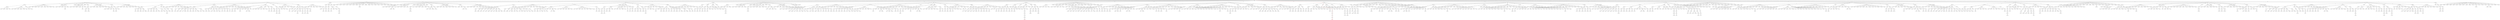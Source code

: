 strict digraph G {
  1 [ label="4,6,67" ];
  2 [ label="2,64,192" ];
  3 [ label="4,8,6" ];
  4 [ label="3,38,39" ];
  5 [ label="4,8,10" ];
  6 [ label="4,8,12" ];
  7 [ label="4,8,13" ];
  8 [ label="3,36,107" ];
  9 [ label="3,38,47" ];
  10 [ label="4,8,16" ];
  11 [ label="4,6,78" ];
  12 [ label="2,194,272" ];
  13 [ label="4,6,82" ];
  14 [ label="4,8,22" ];
  15 [ label="4,8,23" ];
  16 [ label="2,70,27" ];
  17 [ label="4,8,27" ];
  18 [ label="3,166,187" ];
  19 [ label="3,36,122" ];
  20 [ label="3,168,127" ];
  21 [ label="3,38,62" ];
  22 [ label="3,40,2" ];
  23 [ label="4,8,33" ];
  24 [ label="2,324,352" ];
  25 [ label="4,8,37" ];
  26 [ label="4,6,99" ];
  27 [ label="4,8,39" ];
  28 [ label="4,8,44" ];
  29 [ label="1,356,332" ];
  30 [ label="3,168,142" ];
  31 [ label="3,38,77" ];
  32 [ label="3,40,17" ];
  33 [ label="4,8,50" ];
  34 [ label="3,36,145" ];
  35 [ label="4,8,54" ];
  36 [ label="4,6,120" ];
  37 [ label="4,8,60" ];
  38 [ label="4,8,61" ];
  39 [ label="4,10,0" ];
  40 [ label="2,68,125" ];
  41 [ label="3,40,32" ];
  42 [ label="3,166,225" ];
  43 [ label="4,10,5" ];
  44 [ label="3,38,100" ];
  45 [ label="3,40,40" ];
  46 [ label="4,10,9" ];
  47 [ label="4,8,71" ];
  48 [ label="4,10,11" ];
  49 [ label="4,8,75" ];
  50 [ label="4,6,137" ];
  51 [ label="2,198,205" ];
  52 [ label="4,10,15" ];
  53 [ label="4,10,16" ];
  54 [ label="3,168,180" ];
  55 [ label="4,10,22" ];
  56 [ label="3,38,115" ];
  57 [ label="3,170,120" ];
  58 [ label="3,40,55" ];
  59 [ label="1,230,185" ];
  60 [ label="4,10,26" ];
  61 [ label="4,10,30" ];
  62 [ label="4,8,92" ];
  63 [ label="4,10,32" ];
  64 [ label="4,10,33" ];
  65 [ label="4,8,98" ];
  66 [ label="2,66,223" ];
  67 [ label="3,40,70" ];
  68 [ label="3,42,10" ];
  69 [ label="4,10,43" ];
  70 [ label="3,38,138" ];
  71 [ label="3,40,78" ];
  72 [ label="4,10,47" ];
  73 [ label="4,8,109" ];
  74 [ label="2,196,303" ];
  75 [ label="4,10,53" ];
  76 [ label="3,42,25" ];
  77 [ label="2,72,58" ];
  78 [ label="3,168,218" ];
  79 [ label="3,170,158" ];
  80 [ label="3,40,93" ];
  81 [ label="3,42,33" ];
  82 [ label="4,12,2" ];
  83 [ label="4,10,64" ];
  84 [ label="2,326,383" ];
  85 [ label="4,12,4" ];
  86 [ label="4,12,5" ];
  87 [ label="1,104,38" ];
  88 [ label="4,12,8" ];
  89 [ label="4,10,70" ];
  90 [ label="3,170,173" ];
  91 [ label="4,12,15" ];
  92 [ label="2,456,463" ];
  93 [ label="3,42,48" ];
  94 [ label="4,12,19" ];
  95 [ label="4,10,81" ];
  96 [ label="3,38,176" ];
  97 [ label="4,12,23" ];
  98 [ label="4,12,25" ];
  99 [ label="4,10,91" ];
  100 [ label="4,12,31" ];
  101 [ label="2,70,156" ];
  102 [ label="3,42,63" ];
  103 [ label="3,44,3" ];
  104 [ label="4,12,36" ];
  105 [ label="3,40,131" ];
  106 [ label="3,42,71" ];
  107 [ label="4,12,40" ];
  108 [ label="3,44,11" ];
  109 [ label="4,12,42" ];
  110 [ label="2,200,236" ];
  111 [ label="4,12,46" ];
  112 [ label="4,12,53" ];
  113 [ label="3,172,151" ];
  114 [ label="3,42,86" ];
  115 [ label="3,44,26" ];
  116 [ label="4,12,57" ];
  117 [ label="2,330,316" ];
  118 [ label="4,14,1" ];
  119 [ label="4,12,63" ];
  120 [ label="4,14,3" ];
  121 [ label="4,10,129" ];
  122 [ label="3,172,166" ];
  123 [ label="4,14,8" ];
  124 [ label="3,44,41" ];
  125 [ label="4,14,12" ];
  126 [ label="4,12,74" ];
  127 [ label="4,14,14" ];
  128 [ label="3,40,169" ];
  129 [ label="3,42,109" ];
  130 [ label="4,14,18" ];
  131 [ label="4,14,19" ];
  132 [ label="4,12,84" ];
  133 [ label="4,14,24" ];
  134 [ label="4,14,25" ];
  135 [ label="2,74,89" ];
  136 [ label="4,14,29" ];
  137 [ label="3,172,189" ];
  138 [ label="3,42,124" ];
  139 [ label="3,44,64" ];
  140 [ label="4,14,33" ];
  141 [ label="3,46,4" ];
  142 [ label="4,14,35" ];
  143 [ label="4,14,36" ];
  144 [ label="4,14,39" ];
  145 [ label="4,12,101" ];
  146 [ label="2,204,169" ];
  147 [ label="4,14,46" ];
  148 [ label="3,174,144" ];
  149 [ label="3,44,79" ];
  150 [ label="3,46,19" ];
  151 [ label="4,14,50" ];
  152 [ label="3,40,207" ];
  153 [ label="4,14,56" ];
  154 [ label="4,12,122" ];
  155 [ label="4,14,62" ];
  156 [ label="2,72,187" ];
  157 [ label="4,16,1" ];
  158 [ label="3,46,34" ];
  159 [ label="4,14,67" ];
  160 [ label="4,16,7" ];
  161 [ label="3,42,162" ];
  162 [ label="3,44,102" ];
  163 [ label="3,46,42" ];
  164 [ label="4,14,73" ];
  165 [ label="4,16,11" ];
  166 [ label="2,202,267" ];
  167 [ label="4,14,77" ];
  168 [ label="4,16,17" ];
  169 [ label="4,16,18" ];
  170 [ label="2,78,22" ];
  171 [ label="4,16,22" ];
  172 [ label="4,14,84" ];
  173 [ label="3,174,182" ];
  174 [ label="3,44,117" ];
  175 [ label="3,176,122" ];
  176 [ label="3,46,57" ];
  177 [ label="4,16,28" ];
  178 [ label="2,332,347" ];
  179 [ label="4,16,32" ];
  180 [ label="4,14,94" ];
  181 [ label="4,16,34" ];
  182 [ label="4,16,39" ];
  183 [ label="3,46,72" ];
  184 [ label="3,48,12" ];
  185 [ label="4,16,45" ];
  186 [ label="3,44,140" ];
  187 [ label="4,16,49" ];
  188 [ label="4,14,115" ];
  189 [ label="4,16,55" ];
  190 [ label="4,16,56" ];
  191 [ label="2,76,120" ];
  192 [ label="3,48,27" ];
  193 [ label="3,174,220" ];
  194 [ label="4,18,0" ];
  195 [ label="3,46,95" ];
  196 [ label="3,48,35" ];
  197 [ label="4,16,66" ];
  198 [ label="4,18,4" ];
  199 [ label="4,18,6" ];
  200 [ label="4,16,70" ];
  201 [ label="4,14,132" ];
  202 [ label="2,206,200" ];
  203 [ label="4,18,10" ];
  204 [ label="4,18,11" ];
  205 [ label="3,176,175" ];
  206 [ label="4,18,17" ];
  207 [ label="3,46,110" ];
  208 [ label="3,48,50" ];
  209 [ label="4,18,21" ];
  210 [ label="4,18,25" ];
  211 [ label="4,16,87" ];
  212 [ label="4,18,27" ];
  213 [ label="4,18,28" ];
  214 [ label="4,16,93" ];
  215 [ label="2,74,218" ];
  216 [ label="4,18,32" ];
  217 [ label="3,48,65" ];
  218 [ label="3,50,5" ];
  219 [ label="4,18,38" ];
  220 [ label="3,46,133" ];
  221 [ label="3,48,73" ];
  222 [ label="4,18,42" ];
  223 [ label="4,16,104" ];
  224 [ label="2,204,298" ];
  225 [ label="4,16,108" ];
  226 [ label="4,18,48" ];
  227 [ label="4,18,49" ];
  228 [ label="2,80,53" ];
  229 [ label="3,176,213" ];
  230 [ label="3,178,153" ];
  231 [ label="3,48,88" ];
  232 [ label="3,50,28" ];
  233 [ label="4,18,59" ];
  234 [ label="2,334,378" ];
  235 [ label="4,20,0" ];
  236 [ label="4,18,63" ];
  237 [ label="4,16,125" ];
  238 [ label="4,18,65" ];
  239 [ label="4,20,3" ];
  240 [ label="3,178,168" ];
  241 [ label="4,20,10" ];
  242 [ label="3,48,103" ];
  243 [ label="2,464,458" ];
  244 [ label="3,50,43" ];
  245 [ label="4,18,76" ];
  246 [ label="4,20,14" ];
  247 [ label="3,46,171" ];
  248 [ label="4,20,18" ];
  249 [ label="4,18,80" ];
  250 [ label="4,20,20" ];
  251 [ label="4,20,21" ];
  252 [ label="4,18,86" ];
  253 [ label="4,20,26" ];
  254 [ label="2,78,151" ];
  255 [ label="3,50,58" ];
  256 [ label="4,20,31" ];
  257 [ label="3,48,126" ];
  258 [ label="3,50,66" ];
  259 [ label="4,20,35" ];
  260 [ label="4,18,97" ];
  261 [ label="3,52,6" ];
  262 [ label="4,20,37" ];
  263 [ label="2,208,231" ];
  264 [ label="4,20,41" ];
  265 [ label="4,20,48" ];
  266 [ label="3,180,146" ];
  267 [ label="3,50,81" ];
  268 [ label="3,52,21" ];
  269 [ label="4,20,52" ];
  270 [ label="2,338,311" ];
  271 [ label="4,20,58" ];
  272 [ label="4,18,124" ];
  273 [ label="3,180,161" ];
  274 [ label="4,22,3" ];
  275 [ label="3,52,36" ];
  276 [ label="4,20,69" ];
  277 [ label="4,22,7" ];
  278 [ label="4,22,9" ];
  279 [ label="3,48,164" ];
  280 [ label="3,50,104" ];
  281 [ label="4,22,13" ];
  282 [ label="4,20,79" ];
  283 [ label="4,22,19" ];
  284 [ label="4,22,20" ];
  285 [ label="3,52,51" ];
  286 [ label="2,82,84" ];
  287 [ label="4,22,24" ];
  288 [ label="3,180,184" ];
  289 [ label="3,50,119" ];
  290 [ label="3,52,59" ];
  291 [ label="4,22,28" ];
  292 [ label="4,22,30" ];
  293 [ label="4,22,31" ];
  294 [ label="4,22,34" ];
  295 [ label="4,20,96" ];
  296 [ label="2,212,164" ];
  297 [ label="4,22,41" ];
  298 [ label="3,182,139" ];
  299 [ label="3,52,74" ];
  300 [ label="3,54,14" ];
  301 [ label="4,22,45" ];
  302 [ label="3,48,202" ];
  303 [ label="4,22,51" ];
  304 [ label="4,20,117" ];
  305 [ label="4,22,57" ];
  306 [ label="2,80,182" ];
  307 [ label="3,54,29" ];
  308 [ label="4,22,62" ];
  309 [ label="4,24,2" ];
  310 [ label="3,50,157" ];
  311 [ label="3,52,97" ];
  312 [ label="3,54,37" ];
  313 [ label="4,22,68" ];
  314 [ label="4,24,6" ];
  315 [ label="2,210,262" ];
  316 [ label="4,22,72" ];
  317 [ label="4,24,12" ];
  318 [ label="4,24,13" ];
  319 [ label="2,86,17" ];
  320 [ label="4,22,79" ];
  321 [ label="3,182,177" ];
  322 [ label="3,52,112" ];
  323 [ label="3,54,52" ];
  324 [ label="4,24,23" ];
  325 [ label="2,340,342" ];
  326 [ label="4,24,27" ];
  327 [ label="4,22,89" ];
  328 [ label="4,24,29" ];
  329 [ label="4,20,155" ];
  330 [ color="red" label="9,2,5" ];
  331 [ label="4,24,34" ];
  332 [ label="3,54,67" ];
  333 [ label="3,56,7" ];
  334 [ label="4,24,40" ];
  335 [ label="3,50,195" ];
  336 [ label="3,52,135" ];
  337 [ label="4,24,44" ];
  338 [ label="4,22,110" ];
  339 [ label="4,24,50" ];
  340 [ label="4,24,51" ];
  341 [ label="2,84,115" ];
  342 [ label="3,182,215" ];
  343 [ label="3,52,150" ];
  344 [ label="3,54,90" ];
  345 [ label="3,56,30" ];
  346 [ label="4,24,61" ];
  347 [ label="4,26,1" ];
  348 [ label="4,24,65" ];
  349 [ label="4,22,127" ];
  350 [ label="2,214,195" ];
  351 [ label="4,26,5" ];
  352 [ label="3,184,170" ];
  353 [ label="4,26,12" ];
  354 [ label="3,54,105" ];
  355 [ label="3,56,45" ];
  356 [ label="4,26,16" ];
  357 [ label="4,26,20" ];
  358 [ label="4,24,82" ];
  359 [ label="4,26,22" ];
  360 [ label="1,500,500" ];
  361 [ label="4,26,23" ];
  362 [ label="4,24,88" ];
  363 [ label="2,82,213" ];
  364 [ label="3,56,60" ];
  365 [ label="4,26,33" ];
  366 [ label="3,54,128" ];
  367 [ label="3,56,68" ];
  368 [ label="4,26,37" ];
  369 [ label="4,24,99" ];
  370 [ label="2,212,293" ];
  371 [ label="4,26,43" ];
  372 [ label="2,88,48" ];
  373 [ label="3,184,208" ];
  374 [ label="3,186,148" ];
  375 [ label="3,56,83" ];
  376 [ label="3,58,23" ];
  377 [ label="4,26,54" ];
  378 [ label="2,342,373" ];
  379 [ label="4,26,58" ];
  380 [ label="4,26,60" ];
  381 [ label="1,374,353" ];
  382 [ label="3,186,163" ];
  383 [ label="4,28,5" ];
  384 [ label="3,56,98" ];
  385 [ label="3,58,38" ];
  386 [ label="4,26,71" ];
  387 [ label="4,28,9" ];
  388 [ label="3,54,166" ];
  389 [ label="4,26,75" ];
  390 [ label="4,28,15" ];
  391 [ label="4,26,81" ];
  392 [ label="4,28,21" ];
  393 [ label="2,86,146" ];
  394 [ label="3,58,53" ];
  395 [ label="4,28,26" ];
  396 [ label="3,56,121" ];
  397 [ label="3,58,61" ];
  398 [ label="4,28,30" ];
  399 [ label="4,26,92" ];
  400 [ label="3,60,1" ];
  401 [ label="4,28,32" ];
  402 [ label="2,216,226" ];
  403 [ label="4,28,36" ];
  404 [ label="4,28,37" ];
  405 [ label="3,186,201" ];
  406 [ label="4,28,43" ];
  407 [ label="3,188,141" ];
  408 [ label="3,58,76" ];
  409 [ label="1,248,206" ];
  410 [ label="3,60,16" ];
  411 [ label="4,28,47" ];
  412 [ label="4,28,51" ];
  413 [ label="4,28,53" ];
  414 [ label="4,28,54" ];
  415 [ label="4,26,119" ];
  416 [ label="2,84,244" ];
  417 [ label="3,60,31" ];
  418 [ label="4,28,64" ];
  419 [ label="4,30,4" ];
  420 [ label="3,56,159" ];
  421 [ label="3,58,99" ];
  422 [ label="4,28,68" ];
  423 [ label="4,30,8" ];
  424 [ label="2,214,324" ];
  425 [ label="4,28,74" ];
  426 [ label="4,30,14" ];
  427 [ label="4,30,15" ];
  428 [ label="3,60,46" ];
  429 [ label="2,90,79" ];
  430 [ label="4,30,19" ];
  431 [ label="3,188,179" ];
  432 [ label="3,58,114" ];
  433 [ label="3,60,54" ];
  434 [ label="4,28,85" ];
  435 [ label="2,344,404" ];
  436 [ label="4,30,25" ];
  437 [ label="1,122,59" ];
  438 [ label="4,28,91" ];
  439 [ label="4,30,29" ];
  440 [ label="5,0,0" ];
  441 [ label="5,0,4" ];
  442 [ label="4,30,36" ];
  443 [ label="5,0,6" ];
  444 [ label="2,474,484" ];
  445 [ label="3,60,69" ];
  446 [ label="5,0,7" ];
  447 [ label="3,62,9" ];
  448 [ label="4,30,40" ];
  449 [ label="4,28,102" ];
  450 [ label="3,56,197" ];
  451 [ label="5,0,11" ];
  452 [ label="4,30,46" ];
  453 [ label="5,0,17" ];
  454 [ label="4,28,112" ];
  455 [ label="4,30,52" ];
  456 [ label="5,0,21" ];
  457 [ label="2,88,177" ];
  458 [ label="3,62,24" ];
  459 [ label="4,30,57" ];
  460 [ label="5,0,27" ];
  461 [ label="3,58,152" ];
  462 [ label="5,0,28" ];
  463 [ label="3,60,92" ];
  464 [ label="3,62,32" ];
  465 [ label="4,30,63" ];
  466 [ label="4,32,1" ];
  467 [ label="5,1,2" ];
  468 [ label="2,218,257" ];
  469 [ label="4,30,67" ];
  470 [ label="4,32,7" ];
  471 [ label="5,0,38" ];
  472 [ label="4,32,8" ];
  473 [ label="5,1,9" ];
  474 [ label="5,0,42" ];
  475 [ label="4,30,74" ];
  476 [ label="5,0,44" ];
  477 [ label="3,190,172" ];
  478 [ label="3,60,107" ];
  479 [ label="3,62,47" ];
  480 [ label="4,32,18" ];
  481 [ label="2,348,337" ];
  482 [ label="5,1,19" ];
  483 [ label="4,30,84" ];
  484 [ label="4,32,22" ];
  485 [ label="4,32,24" ];
  486 [ label="5,0,55" ];
  487 [ label="4,28,150" ];
  488 [ color="red" label="9,10,0" ];
  489 [ label="5,0,59" ];
  490 [ label="4,32,29" ];
  491 [ label="3,62,62" ];
  492 [ label="5,2,0" ];
  493 [ label="5,0,65" ];
  494 [ label="4,32,35" ];
  495 [ label="5,2,5" ];
  496 [ label="3,60,130" ];
  497 [ label="4,32,39" ];
  498 [ label="5,1,40" ];
  499 [ label="5,2,10" ];
  500 [ label="4,30,105" ];
  501 [ label="4,32,45" ];
  502 [ label="5,2,14" ];
  503 [ label="5,0,76" ];
  504 [ label="4,32,46" ];
  505 [ label="5,2,16" ];
  506 [ label="2,92,110" ];
  507 [ label="4,32,50" ];
  508 [ label="5,2,20" ];
  509 [ label="3,190,210" ];
  510 [ label="3,60,145" ];
  511 [ label="3,62,85" ];
  512 [ label="3,64,25" ];
  513 [ label="4,32,56" ];
  514 [ label="5,1,57" ];
  515 [ label="5,2,27" ];
  516 [ label="4,32,60" ];
  517 [ label="4,30,122" ];
  518 [ label="2,222,190" ];
  519 [ label="4,34,0" ];
  520 [ label="5,2,31" ];
  521 [ label="5,2,35" ];
  522 [ label="4,32,67" ];
  523 [ label="5,2,37" ];
  524 [ label="3,192,165" ];
  525 [ label="4,34,7" ];
  526 [ label="3,62,100" ];
  527 [ label="3,64,40" ];
  528 [ label="5,0,103" ];
  529 [ label="4,34,11" ];
  530 [ label="5,3,12" ];
  531 [ label="4,32,77" ];
  532 [ label="4,34,15" ];
  533 [ label="4,34,17" ];
  534 [ label="5,2,48" ];
  535 [ label="5,3,18" ];
  536 [ label="4,34,18" ];
  537 [ label="4,30,143" ];
  538 [ label="4,32,83" ];
  539 [ label="5,2,52" ];
  540 [ label="2,90,208" ];
  541 [ label="3,64,55" ];
  542 [ label="5,2,58" ];
  543 [ label="4,34,28" ];
  544 [ label="5,3,29" ];
  545 [ label="3,62,123" ];
  546 [ label="3,64,63" ];
  547 [ label="4,32,94" ];
  548 [ label="4,34,32" ];
  549 [ label="5,4,3" ];
  550 [ label="2,220,288" ];
  551 [ label="4,32,98" ];
  552 [ label="4,34,38" ];
  553 [ label="5,4,7" ];
  554 [ label="5,2,69" ];
  555 [ label="4,34,39" ];
  556 [ label="5,4,9" ];
  557 [ label="5,4,10" ];
  558 [ label="2,96,43" ];
  559 [ label="5,4,13" ];
  560 [ label="5,2,75" ];
  561 [ label="3,192,203" ];
  562 [ label="3,62,138" ];
  563 [ label="3,194,143" ];
  564 [ label="3,64,78" ];
  565 [ label="3,66,18" ];
  566 [ label="4,34,49" ];
  567 [ label="2,350,368" ];
  568 [ label="5,4,20" ];
  569 [ label="4,34,53" ];
  570 [ label="4,32,115" ];
  571 [ label="4,34,55" ];
  572 [ label="5,4,24" ];
  573 [ label="5,2,86" ];
  574 [ label="5,4,30" ];
  575 [ label="4,36,0" ];
  576 [ label="3,64,93" ];
  577 [ label="5,5,1" ];
  578 [ label="3,66,33" ];
  579 [ label="5,2,96" ];
  580 [ label="4,34,66" ];
  581 [ label="4,36,4" ];
  582 [ label="5,4,36" ];
  583 [ label="5,5,5" ];
  584 [ label="3,62,161" ];
  585 [ label="4,34,70" ];
  586 [ label="4,36,10" ];
  587 [ label="5,4,41" ];
  588 [ label="5,5,11" ];
  589 [ label="4,34,76" ];
  590 [ label="4,36,16" ];
  591 [ label="5,4,47" ];
  592 [ label="2,94,141" ];
  593 [ label="3,66,48" ];
  594 [ label="5,4,51" ];
  595 [ label="3,192,241" ];
  596 [ label="4,36,21" ];
  597 [ label="5,5,22" ];
  598 [ label="3,64,116" ];
  599 [ label="3,66,56" ];
  600 [ label="4,34,87" ];
  601 [ label="4,36,25" ];
  602 [ label="4,36,27" ];
  603 [ label="5,4,58" ];
  604 [ label="2,224,221" ];
  605 [ label="4,36,31" ];
  606 [ label="5,6,2" ];
  607 [ label="5,6,3" ];
  608 [ label="5,6,6" ];
  609 [ label="5,4,68" ];
  610 [ label="3,194,196" ];
  611 [ label="4,36,38" ];
  612 [ label="5,6,8" ];
  613 [ label="3,66,71" ];
  614 [ label="5,2,134" ];
  615 [ label="3,68,11" ];
  616 [ label="4,36,42" ];
  617 [ label="5,6,13" ];
  618 [ label="4,36,46" ];
  619 [ label="4,36,48" ];
  620 [ label="5,5,49" ];
  621 [ label="4,36,49" ];
  622 [ label="5,6,19" ];
  623 [ label="4,34,114" ];
  624 [ label="2,92,239" ];
  625 [ label="5,6,23" ];
  626 [ label="3,66,86" ];
  627 [ label="3,68,26" ];
  628 [ label="5,4,89" ];
  629 [ label="4,36,59" ];
  630 [ label="5,6,29" ];
  631 [ label="3,64,154" ];
  632 [ label="5,6,30" ];
  633 [ label="3,66,94" ];
  634 [ label="4,36,63" ];
  635 [ label="4,38,3" ];
  636 [ label="5,7,4" ];
  637 [ label="2,222,319" ];
  638 [ label="4,36,69" ];
  639 [ label="4,38,9" ];
  640 [ label="5,6,40" ];
  641 [ label="4,38,10" ];
  642 [ label="2,98,74" ];
  643 [ label="5,6,44" ];
  644 [ label="5,4,106" ];
  645 [ label="3,196,174" ];
  646 [ label="3,66,109" ];
  647 [ label="3,68,49" ];
  648 [ label="4,36,80" ];
  649 [ label="2,352,399" ];
  650 [ label="4,38,20" ];
  651 [ label="5,7,21" ];
  652 [ label="4,36,86" ];
  653 [ label="4,38,24" ];
  654 [ label="5,6,61" ];
  655 [ label="3,196,189" ];
  656 [ label="4,38,31" ];
  657 [ label="5,8,1" ];
  658 [ label="2,482,479" ];
  659 [ label="3,68,64" ];
  660 [ label="5,8,2" ];
  661 [ label="4,36,97" ];
  662 [ label="5,6,67" ];
  663 [ label="3,64,192" ];
  664 [ label="5,8,6" ];
  665 [ label="4,38,41" ];
  666 [ label="5,7,42" ];
  667 [ label="5,8,12" ];
  668 [ label="4,36,107" ];
  669 [ label="4,38,47" ];
  670 [ label="5,8,16" ];
  671 [ label="5,6,78" ];
  672 [ label="2,96,172" ];
  673 [ label="5,6,82" ];
  674 [ label="4,38,52" ];
  675 [ label="5,8,22" ];
  676 [ label="3,66,147" ];
  677 [ label="5,8,23" ];
  678 [ label="3,68,87" ];
  679 [ label="3,70,27" ];
  680 [ label="4,38,58" ];
  681 [ label="2,226,252" ];
  682 [ label="4,38,62" ];
  683 [ label="4,40,2" ];
  684 [ label="5,8,33" ];
  685 [ label="5,9,4" ];
  686 [ label="5,8,37" ];
  687 [ label="5,6,99" ];
  688 [ label="4,38,69" ];
  689 [ label="5,8,39" ];
  690 [ label="3,198,167" ];
  691 [ label="3,68,102" ];
  692 [ label="3,70,42" ];
  693 [ label="4,40,13" ];
  694 [ label="2,356,332" ];
  695 [ label="5,9,14" ];
  696 [ label="4,38,79" ];
  697 [ label="4,40,17" ];
  698 [ label="5,7,80" ];
  699 [ label="4,40,19" ];
  700 [ label="5,8,50" ];
  701 [ label="4,36,145" ];
  702 [ label="5,8,54" ];
  703 [ label="3,70,57" ];
  704 [ label="5,8,60" ];
  705 [ label="4,40,30" ];
  706 [ label="3,66,185" ];
  707 [ label="5,10,0" ];
  708 [ label="3,68,125" ];
  709 [ label="4,40,34" ];
  710 [ label="5,9,35" ];
  711 [ label="5,10,5" ];
  712 [ label="4,38,100" ];
  713 [ label="4,40,40" ];
  714 [ label="5,10,9" ];
  715 [ label="5,8,71" ];
  716 [ label="4,40,41" ];
  717 [ label="5,10,11" ];
  718 [ label="2,100,105" ];
  719 [ label="5,10,15" ];
  720 [ label="3,198,205" ];
  721 [ label="3,68,140" ];
  722 [ label="3,70,80" ];
  723 [ label="3,72,20" ];
  724 [ label="4,40,51" ];
  725 [ label="5,9,52" ];
  726 [ label="5,10,22" ];
  727 [ label="4,40,55" ];
  728 [ label="4,38,117" ];
  729 [ label="2,230,185" ];
  730 [ label="5,10,26" ];
  731 [ label="5,10,32" ];
  732 [ label="4,42,2" ];
  733 [ label="3,70,95" ];
  734 [ label="3,72,35" ];
  735 [ label="5,8,98" ];
  736 [ label="4,42,6" ];
  737 [ label="5,11,7" ];
  738 [ label="4,40,72" ];
  739 [ label="4,42,12" ];
  740 [ label="5,10,43" ];
  741 [ label="5,11,13" ];
  742 [ label="4,40,78" ];
  743 [ label="2,98,203" ];
  744 [ label="3,72,50" ];
  745 [ label="5,10,53" ];
  746 [ label="4,42,23" ];
  747 [ label="5,11,24" ];
  748 [ label="3,70,118" ];
  749 [ label="3,72,58" ];
  750 [ label="4,40,89" ];
  751 [ label="4,42,27" ];
  752 [ label="2,228,283" ];
  753 [ label="4,40,93" ];
  754 [ label="4,42,33" ];
  755 [ label="5,12,2" ];
  756 [ label="5,12,4" ];
  757 [ label="5,12,5" ];
  758 [ label="2,104,38" ];
  759 [ label="5,12,8" ];
  760 [ label="5,10,70" ];
  761 [ label="3,200,198" ];
  762 [ label="3,70,133" ];
  763 [ label="3,72,73" ];
  764 [ label="3,74,13" ];
  765 [ label="4,42,44" ];
  766 [ label="2,358,363" ];
  767 [ label="5,12,15" ];
  768 [ label="4,42,48" ];
  769 [ label="4,40,110" ];
  770 [ label="4,42,50" ];
  771 [ label="5,12,19" ];
  772 [ label="5,10,81" ];
  773 [ label="4,42,55" ];
  774 [ label="5,12,25" ];
  775 [ label="3,72,88" ];
  776 [ label="3,74,28" ];
  777 [ label="5,10,91" ];
  778 [ label="4,42,61" ];
  779 [ label="5,12,31" ];
  780 [ label="3,70,156" ];
  781 [ label="4,42,65" ];
  782 [ label="4,44,5" ];
  783 [ label="5,12,36" ];
  784 [ label="5,13,6" ];
  785 [ label="4,42,71" ];
  786 [ label="4,42,72" ];
  787 [ label="4,44,11" ];
  788 [ label="5,12,42" ];
  789 [ label="2,102,136" ];
  790 [ label="5,12,46" ];
  791 [ label="3,200,236" ];
  792 [ label="4,44,16" ];
  793 [ label="3,72,111" ];
  794 [ label="3,74,51" ];
  795 [ label="4,42,82" ];
  796 [ label="4,44,22" ];
  797 [ label="5,12,53" ];
  798 [ label="4,42,86" ];
  799 [ label="2,232,216" ];
  800 [ label="4,44,26" ];
  801 [ label="5,14,1" ];
  802 [ label="5,12,63" ];
  803 [ label="3,202,191" ];
  804 [ label="4,44,33" ];
  805 [ label="3,72,126" ];
  806 [ label="5,14,3" ];
  807 [ label="3,74,66" ];
  808 [ label="5,10,129" ];
  809 [ label="4,44,37" ];
  810 [ label="5,14,8" ];
  811 [ label="4,42,103" ];
  812 [ label="4,44,43" ];
  813 [ label="5,13,44" ];
  814 [ label="5,14,14" ];
  815 [ label="4,42,109" ];
  816 [ label="2,100,234" ];
  817 [ label="5,14,18" ];
  818 [ label="3,74,81" ];
  819 [ label="5,12,84" ];
  820 [ label="4,44,54" ];
  821 [ label="5,14,24" ];
  822 [ label="3,72,149" ];
  823 [ label="5,14,25" ];
  824 [ label="3,74,89" ];
  825 [ label="4,44,58" ];
  826 [ label="4,42,120" ];
  827 [ label="2,230,314" ];
  828 [ label="4,44,64" ];
  829 [ label="4,46,4" ];
  830 [ label="5,14,35" ];
  831 [ label="4,46,5" ];
  832 [ label="2,106,69" ];
  833 [ label="5,14,39" ];
  834 [ label="5,12,101" ];
  835 [ label="3,204,169" ];
  836 [ label="3,74,104" ];
  837 [ label="3,76,44" ];
  838 [ label="4,44,75" ];
  839 [ label="2,360,394" ];
  840 [ label="4,46,15" ];
  841 [ label="5,15,16" ];
  842 [ label="4,44,81" ];
  843 [ label="4,46,19" ];
  844 [ label="1,392,374" ];
  845 [ label="5,14,56" ];
  846 [ label="3,204,184" ];
  847 [ label="4,46,26" ];
  848 [ label="3,76,59" ];
  849 [ label="4,44,92" ];
  850 [ label="5,14,62" ];
  851 [ label="3,72,187" ];
  852 [ label="4,46,36" ];
  853 [ label="5,15,37" ];
  854 [ label="5,16,7" ];
  855 [ label="4,44,102" ];
  856 [ label="4,46,42" ];
  857 [ label="5,16,11" ];
  858 [ label="5,14,73" ];
  859 [ label="2,104,167" ];
  860 [ label="3,76,74" ];
  861 [ label="4,46,47" ];
  862 [ label="5,16,17" ];
  863 [ label="3,74,142" ];
  864 [ label="5,16,18" ];
  865 [ label="3,76,82" ];
  866 [ label="3,78,22" ];
  867 [ label="4,46,53" ];
  868 [ label="2,234,247" ];
  869 [ label="4,46,57" ];
  870 [ label="5,16,28" ];
  871 [ label="5,16,32" ];
  872 [ label="4,46,64" ];
  873 [ label="5,16,34" ];
  874 [ label="3,206,162" ];
  875 [ label="3,76,97" ];
  876 [ label="1,266,227" ];
  877 [ label="3,78,37" ];
  878 [ label="4,46,68" ];
  879 [ label="4,48,8" ];
  880 [ label="5,17,9" ];
  881 [ label="4,46,74" ];
  882 [ label="4,48,14" ];
  883 [ label="5,16,45" ];
  884 [ label="4,44,140" ];
  885 [ label="5,16,49" ];
  886 [ label="3,78,52" ];
  887 [ label="4,46,85" ];
  888 [ label="5,16,55" ];
  889 [ label="4,48,25" ];
  890 [ label="3,74,180" ];
  891 [ label="3,76,120" ];
  892 [ label="4,48,29" ];
  893 [ label="5,17,30" ];
  894 [ label="5,18,0" ];
  895 [ label="4,46,95" ];
  896 [ label="4,48,35" ];
  897 [ label="5,18,4" ];
  898 [ label="5,16,66" ];
  899 [ label="4,48,36" ];
  900 [ label="5,18,6" ];
  901 [ label="2,108,100" ];
  902 [ label="5,18,10" ];
  903 [ label="3,206,200" ];
  904 [ label="3,76,135" ];
  905 [ label="3,78,75" ];
  906 [ label="3,80,15" ];
  907 [ label="4,48,46" ];
  908 [ label="5,17,47" ];
  909 [ label="5,18,17" ];
  910 [ label="1,140,80" ];
  911 [ label="4,46,112" ];
  912 [ label="4,48,50" ];
  913 [ label="5,18,21" ];
  914 [ label="4,48,57" ];
  915 [ label="5,18,27" ];
  916 [ label="3,78,90" ];
  917 [ label="3,80,30" ];
  918 [ label="5,16,93" ];
  919 [ label="4,50,1" ];
  920 [ label="3,74,218" ];
  921 [ label="5,19,2" ];
  922 [ label="4,48,67" ];
  923 [ label="4,50,7" ];
  924 [ label="5,18,38" ];
  925 [ label="5,19,8" ];
  926 [ label="4,46,133" ];
  927 [ label="4,48,73" ];
  928 [ label="2,106,198" ];
  929 [ label="5,18,48" ];
  930 [ label="4,50,18" ];
  931 [ label="3,76,173" ];
  932 [ label="5,19,19" ];
  933 [ label="3,78,113" ];
  934 [ label="3,80,53" ];
  935 [ label="4,48,84" ];
  936 [ label="4,50,22" ];
  937 [ label="2,236,278" ];
  938 [ label="4,48,88" ];
  939 [ label="4,50,28" ];
  940 [ label="5,18,65" ];
  941 [ label="5,20,3" ];
  942 [ label="3,208,193" ];
  943 [ label="3,78,128" ];
  944 [ label="3,80,68" ];
  945 [ label="4,50,39" ];
  946 [ label="2,366,358" ];
  947 [ label="5,20,10" ];
  948 [ label="4,48,105" ];
  949 [ label="4,50,43" ];
  950 [ label="4,50,45" ];
  951 [ label="5,20,14" ];
  952 [ label="5,20,20" ];
  953 [ label="3,80,83" ];
  954 [ label="5,18,86" ];
  955 [ label="4,50,56" ];
  956 [ label="5,20,26" ];
  957 [ label="3,78,151" ];
  958 [ label="4,50,60" ];
  959 [ label="4,52,0" ];
  960 [ label="5,20,31" ];
  961 [ label="5,21,1" ];
  962 [ label="4,50,66" ];
  963 [ label="4,50,67" ];
  964 [ label="4,52,6" ];
  965 [ label="5,20,37" ];
  966 [ label="2,110,131" ];
  967 [ label="5,20,41" ];
  968 [ label="3,208,231" ];
  969 [ label="3,80,106" ];
  970 [ label="3,82,46" ];
  971 [ label="4,50,77" ];
  972 [ label="4,52,17" ];
  973 [ label="5,20,48" ];
  974 [ label="4,50,81" ];
  975 [ label="2,240,211" ];
  976 [ label="4,52,21" ];
  977 [ label="5,20,58" ];
  978 [ label="3,210,186" ];
  979 [ label="4,52,28" ];
  980 [ label="3,80,121" ];
  981 [ label="3,82,61" ];
  982 [ label="5,18,124" ];
  983 [ label="5,22,3" ];
  984 [ label="4,50,98" ];
  985 [ label="4,52,38" ];
  986 [ label="5,21,39" ];
  987 [ label="5,22,9" ];
  988 [ label="4,50,104" ];
  989 [ label="2,108,229" ];
  990 [ label="5,22,13" ];
  991 [ label="3,82,76" ];
  992 [ label="5,20,79" ];
  993 [ label="4,52,49" ];
  994 [ label="5,22,19" ];
  995 [ label="3,80,144" ];
  996 [ label="5,22,20" ];
  997 [ label="3,82,84" ];
  998 [ label="4,50,115" ];
  999 [ label="2,238,309" ];
  1000 [ label="4,52,59" ];
  1001 [ label="5,22,30" ];
  1002 [ label="2,114,64" ];
  1003 [ label="5,22,34" ];
  1004 [ label="5,20,96" ];
  1005 [ label="3,210,224" ];
  1006 [ label="3,212,164" ];
  1007 [ label="3,82,99" ];
  1008 [ label="3,84,39" ];
  1009 [ label="4,52,70" ];
  1010 [ label="2,368,389" ];
  1011 [ label="4,54,10" ];
  1012 [ label="5,23,11" ];
  1013 [ label="4,52,76" ];
  1014 [ label="4,54,14" ];
  1015 [ label="5,22,51" ];
  1016 [ label="3,84,54" ];
  1017 [ label="4,52,87" ];
  1018 [ label="5,22,57" ];
  1019 [ label="3,80,182" ];
  1020 [ label="4,54,31" ];
  1021 [ label="5,23,32" ];
  1022 [ label="5,24,2" ];
  1023 [ label="4,52,97" ];
  1024 [ label="4,54,37" ];
  1025 [ label="5,22,68" ];
  1026 [ label="5,24,6" ];
  1027 [ label="2,112,162" ];
  1028 [ label="3,84,69" ];
  1029 [ label="5,24,12" ];
  1030 [ label="3,82,137" ];
  1031 [ label="3,84,77" ];
  1032 [ label="3,86,17" ];
  1033 [ label="4,54,48" ];
  1034 [ label="2,242,242" ];
  1035 [ label="4,54,52" ];
  1036 [ label="5,24,23" ];
  1037 [ label="5,24,27" ];
  1038 [ label="4,54,59" ];
  1039 [ label="5,24,29" ];
  1040 [ label="3,84,92" ];
  1041 [ label="3,86,32" ];
  1042 [ label="4,56,3" ];
  1043 [ label="5,25,4" ];
  1044 [ label="4,54,69" ];
  1045 [ label="4,56,9" ];
  1046 [ label="5,24,40" ];
  1047 [ label="4,52,135" ];
  1048 [ label="2,110,260" ];
  1049 [ label="5,24,44" ];
  1050 [ label="3,86,47" ];
  1051 [ label="5,24,50" ];
  1052 [ label="4,56,20" ];
  1053 [ label="3,82,175" ];
  1054 [ label="3,84,115" ];
  1055 [ label="4,56,24" ];
  1056 [ label="2,240,340" ];
  1057 [ label="4,54,90" ];
  1058 [ label="4,56,30" ];
  1059 [ label="5,24,61" ];
  1060 [ label="5,26,1" ];
  1061 [ label="2,116,95" ];
  1062 [ label="5,26,5" ];
  1063 [ label="3,214,195" ];
  1064 [ label="3,84,130" ];
  1065 [ label="3,86,70" ];
  1066 [ label="2,370,420" ];
  1067 [ label="4,56,41" ];
  1068 [ label="5,26,12" ];
  1069 [ label="4,54,107" ];
  1070 [ label="4,56,45" ];
  1071 [ label="5,26,16" ];
  1072 [ label="5,26,22" ];
  1073 [ label="2,500,500" ];
  1074 [ label="3,86,85" ];
  1075 [ label="5,24,88" ];
  1076 [ label="4,56,62" ];
  1077 [ label="4,58,2" ];
  1078 [ label="5,26,33" ];
  1079 [ label="5,27,3" ];
  1080 [ label="4,54,128" ];
  1081 [ label="4,56,68" ];
  1082 [ label="2,114,193" ];
  1083 [ label="4,56,73" ];
  1084 [ label="5,26,43" ];
  1085 [ label="4,58,13" ];
  1086 [ label="3,84,168" ];
  1087 [ label="5,27,14" ];
  1088 [ label="3,86,108" ];
  1089 [ label="3,88,48" ];
  1090 [ label="4,56,79" ];
  1091 [ label="2,244,273" ];
  1092 [ label="4,56,83" ];
  1093 [ label="4,58,23" ];
  1094 [ label="4,56,90" ];
  1095 [ label="5,26,60" ];
  1096 [ label="3,216,188" ];
  1097 [ label="3,86,123" ];
  1098 [ label="3,88,63" ];
  1099 [ label="4,58,34" ];
  1100 [ label="2,374,353" ];
  1101 [ label="5,28,5" ];
  1102 [ label="4,56,100" ];
  1103 [ label="4,58,40" ];
  1104 [ label="5,28,15" ];
  1105 [ label="3,88,78" ];
  1106 [ label="5,26,81" ];
  1107 [ label="4,58,51" ];
  1108 [ label="5,28,21" ];
  1109 [ label="3,86,146" ];
  1110 [ label="4,58,55" ];
  1111 [ label="4,56,121" ];
  1112 [ label="4,58,61" ];
  1113 [ label="4,60,1" ];
  1114 [ label="5,28,32" ];
  1115 [ label="2,118,126" ];
  1116 [ label="3,216,226" ];
  1117 [ label="5,28,36" ];
  1118 [ label="3,86,161" ];
  1119 [ label="3,88,101" ];
  1120 [ label="3,90,41" ];
  1121 [ label="4,58,72" ];
  1122 [ label="4,60,12" ];
  1123 [ label="4,58,76" ];
  1124 [ label="4,56,138" ];
  1125 [ label="2,248,206" ];
  1126 [ label="4,60,16" ];
  1127 [ label="5,28,53" ];
  1128 [ label="3,88,116" ];
  1129 [ label="4,60,23" ];
  1130 [ label="3,90,56" ];
  1131 [ label="5,26,119" ];
  1132 [ label="4,58,93" ];
  1133 [ label="4,60,33" ];
  1134 [ label="5,29,34" ];
  1135 [ label="5,30,4" ];
  1136 [ label="4,58,99" ];
  1137 [ label="2,116,224" ];
  1138 [ label="5,30,8" ];
  1139 [ label="3,90,71" ];
  1140 [ label="5,28,74" ];
  1141 [ label="4,60,44" ];
  1142 [ label="5,30,14" ];
  1143 [ label="3,88,139" ];
  1144 [ label="5,30,15" ];
  1145 [ label="3,90,79" ];
  1146 [ label="4,58,110" ];
  1147 [ label="2,246,304" ];
  1148 [ label="4,60,54" ];
  1149 [ label="5,30,25" ];
  1150 [ label="2,122,59" ];
  1151 [ label="3,218,219" ];
  1152 [ label="5,30,29" ];
  1153 [ label="5,28,91" ];
  1154 [ label="3,90,94" ];
  1155 [ label="3,92,34" ];
  1156 [ label="4,60,65" ];
  1157 [ label="2,376,384" ];
  1158 [ label="4,62,5" ];
  1159 [ label="6,0,6" ];
  1160 [ label="5,31,6" ];
  1161 [ label="4,60,71" ];
  1162 [ label="5,30,46" ];
  1163 [ label="3,90,109" ];
  1164 [ label="3,92,49" ];
  1165 [ label="4,60,82" ];
  1166 [ label="5,30,52" ];
  1167 [ label="3,88,177" ];
  1168 [ label="4,60,86" ];
  1169 [ label="4,62,26" ];
  1170 [ label="6,0,27" ];
  1171 [ label="5,31,27" ];
  1172 [ label="4,60,92" ];
  1173 [ label="4,62,32" ];
  1174 [ label="5,30,63" ];
  1175 [ label="5,32,1" ];
  1176 [ label="2,120,157" ];
  1177 [ label="5,32,7" ];
  1178 [ label="3,90,132" ];
  1179 [ label="3,92,72" ];
  1180 [ label="4,60,103" ];
  1181 [ label="4,62,43" ];
  1182 [ label="6,0,44" ];
  1183 [ label="2,250,237" ];
  1184 [ label="4,62,47" ];
  1185 [ label="5,32,18" ];
  1186 [ label="3,220,212" ];
  1187 [ label="4,62,54" ];
  1188 [ label="5,32,24" ];
  1189 [ label="3,92,87" ];
  1190 [ label="4,62,64" ];
  1191 [ label="6,0,65" ];
  1192 [ label="4,64,4" ];
  1193 [ label="5,32,35" ];
  1194 [ label="6,2,5" ];
  1195 [ label="4,60,130" ];
  1196 [ label="2,118,255" ];
  1197 [ label="5,32,39" ];
  1198 [ label="4,62,75" ];
  1199 [ label="5,32,45" ];
  1200 [ label="3,90,170" ];
  1201 [ label="4,64,15" ];
  1202 [ label="6,2,16" ];
  1203 [ label="3,92,110" ];
  1204 [ label="4,64,19" ];
  1205 [ label="6,2,20" ];
  1206 [ label="2,248,335" ];
  1207 [ label="4,62,85" ];
  1208 [ label="4,64,25" ];
  1209 [ label="5,32,56" ];
  1210 [ label="2,124,90" ];
  1211 [ label="5,34,0" ];
  1212 [ label="3,222,190" ];
  1213 [ label="3,92,125" ];
  1214 [ label="3,94,65" ];
  1215 [ label="2,378,415" ];
  1216 [ label="4,64,36" ];
  1217 [ label="6,2,37" ];
  1218 [ label="5,34,7" ];
  1219 [ label="4,62,102" ];
  1220 [ label="4,64,40" ];
  1221 [ label="1,410,395" ];
  1222 [ label="5,34,17" ];
  1223 [ label="3,94,80" ];
  1224 [ label="6,3,18" ];
  1225 [ label="5,32,83" ];
  1226 [ label="3,90,208" ];
  1227 [ label="4,64,57" ];
  1228 [ label="5,34,28" ];
  1229 [ label="4,62,123" ];
  1230 [ label="4,64,63" ];
  1231 [ label="5,34,32" ];
  1232 [ label="2,122,188" ];
  1233 [ label="5,34,38" ];
  1234 [ label="3,92,163" ];
  1235 [ label="6,4,9" ];
  1236 [ label="3,94,103" ];
  1237 [ label="3,96,43" ];
  1238 [ label="4,64,74" ];
  1239 [ label="6,4,15" ];
  1240 [ label="2,252,268" ];
  1241 [ label="4,64,78" ];
  1242 [ label="4,66,18" ];
  1243 [ label="5,34,49" ];
  1244 [ label="4,64,85" ];
  1245 [ label="5,34,55" ];
  1246 [ label="3,94,118" ];
  1247 [ label="1,284,248" ];
  1248 [ label="3,96,58" ];
  1249 [ label="5,36,0" ];
  1250 [ label="4,64,95" ];
  1251 [ label="4,66,35" ];
  1252 [ label="5,34,66" ];
  1253 [ label="6,4,36" ];
  1254 [ label="5,36,10" ];
  1255 [ label="3,96,73" ];
  1256 [ label="5,34,76" ];
  1257 [ label="4,66,46" ];
  1258 [ label="5,36,16" ];
  1259 [ label="3,94,141" ];
  1260 [ label="4,64,116" ];
  1261 [ label="4,66,56" ];
  1262 [ label="5,36,27" ];
  1263 [ label="2,126,121" ];
  1264 [ label="3,224,221" ];
  1265 [ label="5,36,31" ];
  1266 [ label="3,94,156" ];
  1267 [ label="6,6,2" ];
  1268 [ label="3,96,96" ];
  1269 [ label="3,98,36" ];
  1270 [ label="4,66,67" ];
  1271 [ label="4,68,7" ];
  1272 [ label="5,36,38" ];
  1273 [ label="1,158,101" ];
  1274 [ label="6,6,8" ];
  1275 [ label="4,64,133" ];
  1276 [ label="4,68,11" ];
  1277 [ label="5,36,48" ];
  1278 [ label="3,96,111" ];
  1279 [ label="6,6,19" ];
  1280 [ label="3,98,51" ];
  1281 [ label="5,34,114" ];
  1282 [ label="4,66,88" ];
  1283 [ label="4,68,28" ];
  1284 [ label="6,6,29" ];
  1285 [ label="5,37,29" ];
  1286 [ label="4,66,94" ];
  1287 [ label="2,124,219" ];
  1288 [ label="5,38,3" ];
  1289 [ label="5,36,69" ];
  1290 [ label="5,38,9" ];
  1291 [ label="3,96,134" ];
  1292 [ label="3,98,74" ];
  1293 [ label="4,66,105" ];
  1294 [ label="2,254,299" ];
  1295 [ label="4,68,49" ];
  1296 [ label="5,38,20" ];
  1297 [ label="5,36,86" ];
  1298 [ label="3,226,214" ];
  1299 [ label="5,38,24" ];
  1300 [ label="3,96,149" ];
  1301 [ label="3,98,89" ];
  1302 [ label="2,384,379" ];
  1303 [ label="4,70,0" ];
  1304 [ label="6,8,1" ];
  1305 [ label="5,39,1" ];
  1306 [ label="4,68,66" ];
  1307 [ label="6,6,67" ];
  1308 [ label="5,38,41" ];
  1309 [ label="3,98,104" ];
  1310 [ label="4,68,77" ];
  1311 [ label="5,38,47" ];
  1312 [ label="3,96,172" ];
  1313 [ label="4,70,21" ];
  1314 [ label="6,8,22" ];
  1315 [ label="4,68,87" ];
  1316 [ label="4,70,27" ];
  1317 [ label="5,38,58" ];
  1318 [ label="2,128,152" ];
  1319 [ label="5,38,62" ];
  1320 [ label="5,40,2" ];
  1321 [ label="3,98,127" ];
  1322 [ label="3,100,67" ];
  1323 [ label="4,70,38" ];
  1324 [ label="6,8,39" ];
  1325 [ label="2,258,232" ];
  1326 [ label="4,70,42" ];
  1327 [ label="5,40,13" ];
  1328 [ label="5,38,79" ];
  1329 [ label="3,228,207" ];
  1330 [ label="5,40,19" ];
  1331 [ label="3,100,82" ];
  1332 [ label="4,70,59" ];
  1333 [ label="5,39,60" ];
  1334 [ label="5,40,30" ];
  1335 [ label="6,10,0" ];
  1336 [ label="4,68,125" ];
  1337 [ label="2,126,250" ];
  1338 [ label="5,40,34" ];
  1339 [ label="3,100,97" ];
  1340 [ label="2,2,5" ];
  1341 [ label="5,40,40" ];
  1342 [ label="3,98,165" ];
  1343 [ label="6,10,11" ];
  1344 [ label="3,100,105" ];
  1345 [ label="6,10,15" ];
  1346 [ label="2,256,330" ];
  1347 [ label="4,70,80" ];
  1348 [ label="4,72,20" ];
  1349 [ label="5,40,51" ];
  1350 [ label="2,132,85" ];
  1351 [ label="3,230,185" ];
  1352 [ label="3,100,120" ];
  1353 [ label="3,102,60" ];
  1354 [ label="4,70,91" ];
  1355 [ label="2,386,410" ];
  1356 [ label="4,72,31" ];
  1357 [ label="5,41,32" ];
  1358 [ label="6,10,32" ];
  1359 [ label="5,42,2" ];
  1360 [ label="4,70,97" ];
  1361 [ label="5,42,12" ];
  1362 [ label="3,102,75" ];
  1363 [ label="2,0,103" ];
  1364 [ label="4,70,108" ];
  1365 [ label="5,40,78" ];
  1366 [ label="3,98,203" ];
  1367 [ label="4,72,52" ];
  1368 [ label="4,70,118" ];
  1369 [ label="4,72,58" ];
  1370 [ label="2,130,183" ];
  1371 [ label="5,42,33" ];
  1372 [ label="3,100,158" ];
  1373 [ label="6,12,4" ];
  1374 [ label="3,102,98" ];
  1375 [ label="3,104,38" ];
  1376 [ label="4,72,69" ];
  1377 [ label="6,12,10" ];
  1378 [ label="2,260,263" ];
  1379 [ label="4,72,73" ];
  1380 [ label="4,74,13" ];
  1381 [ label="5,42,50" ];
  1382 [ label="3,102,113" ];
  1383 [ label="3,104,53" ];
  1384 [ label="4,72,90" ];
  1385 [ label="4,74,30" ];
  1386 [ label="6,12,31" ];
  1387 [ label="4,70,156" ];
  1388 [ label="5,44,5" ];
  1389 [ label="2,4,36" ];
  1390 [ label="5,42,71" ];
  1391 [ label="3,100,196" ];
  1392 [ label="4,74,41" ];
  1393 [ label="5,44,11" ];
  1394 [ label="3,102,136" ];
  1395 [ label="4,72,111" ];
  1396 [ label="4,74,51" ];
  1397 [ label="5,44,22" ];
  1398 [ label="2,134,116" ];
  1399 [ label="5,44,26" ];
  1400 [ label="3,232,216" ];
  1401 [ label="3,102,151" ];
  1402 [ label="3,104,91" ];
  1403 [ label="4,74,62" ];
  1404 [ label="4,76,2" ];
  1405 [ label="5,44,33" ];
  1406 [ label="6,14,3" ];
  1407 [ label="4,72,128" ];
  1408 [ label="5,44,43" ];
  1409 [ label="3,104,106" ];
  1410 [ label="2,2,134" ];
  1411 [ label="5,42,109" ];
  1412 [ label="4,74,83" ];
  1413 [ label="4,76,23" ];
  1414 [ label="6,14,24" ];
  1415 [ label="5,45,24" ];
  1416 [ label="4,74,89" ];
  1417 [ label="2,132,214" ];
  1418 [ label="5,44,64" ];
  1419 [ label="5,46,4" ];
  1420 [ label="3,104,129" ];
  1421 [ label="3,106,69" ];
  1422 [ label="4,74,100" ];
  1423 [ label="2,262,294" ];
  1424 [ label="4,74,104" ];
  1425 [ label="4,76,44" ];
  1426 [ label="5,46,15" ];
  1427 [ label="5,44,81" ];
  1428 [ label="3,234,209" ];
  1429 [ label="3,104,144" ];
  1430 [ label="3,106,84" ];
  1431 [ label="2,392,374" ];
  1432 [ label="4,74,121" ];
  1433 [ label="4,76,61" ];
  1434 [ label="6,14,62" ];
  1435 [ label="5,46,36" ];
  1436 [ label="3,106,99" ];
  1437 [ label="2,6,67" ];
  1438 [ label="4,76,72" ];
  1439 [ label="5,46,42" ];
  1440 [ label="3,104,167" ];
  1441 [ label="6,16,17" ];
  1442 [ label="4,76,82" ];
  1443 [ label="4,78,22" ];
  1444 [ label="5,46,53" ];
  1445 [ label="2,136,147" ];
  1446 [ label="5,46,57" ];
  1447 [ label="3,234,247" ];
  1448 [ label="3,106,122" ];
  1449 [ label="3,108,62" ];
  1450 [ label="4,76,93" ];
  1451 [ label="4,78,33" ];
  1452 [ label="5,46,64" ];
  1453 [ label="6,16,34" ];
  1454 [ label="2,266,227" ];
  1455 [ label="4,78,37" ];
  1456 [ label="5,46,74" ];
  1457 [ label="2,4,165" ];
  1458 [ label="5,48,14" ];
  1459 [ label="3,108,77" ];
  1460 [ label="4,78,54" ];
  1461 [ label="5,47,55" ];
  1462 [ label="5,48,25" ];
  1463 [ label="4,76,120" ];
  1464 [ label="2,134,245" ];
  1465 [ label="3,108,92" ];
  1466 [ label="5,46,95" ];
  1467 [ label="2,10,0" ];
  1468 [ label="5,48,35" ];
  1469 [ label="3,106,160" ];
  1470 [ label="6,18,6" ];
  1471 [ label="3,108,100" ];
  1472 [ label="2,264,325" ];
  1473 [ label="4,78,75" ];
  1474 [ label="4,80,15" ];
  1475 [ label="5,48,46" ];
  1476 [ label="2,140,80" ];
  1477 [ label="5,46,112" ];
  1478 [ label="3,108,115" ];
  1479 [ label="3,110,55" ];
  1480 [ label="2,394,405" ];
  1481 [ label="6,18,27" ];
  1482 [ label="4,78,92" ];
  1483 [ label="5,48,67" ];
  1484 [ label="5,50,7" ];
  1485 [ label="3,110,70" ];
  1486 [ label="2,8,98" ];
  1487 [ label="4,78,103" ];
  1488 [ label="5,48,73" ];
  1489 [ label="3,106,198" ];
  1490 [ label="4,78,113" ];
  1491 [ label="4,80,53" ];
  1492 [ label="5,48,84" ];
  1493 [ label="2,138,178" ];
  1494 [ label="5,50,28" ];
  1495 [ label="3,108,153" ];
  1496 [ label="3,110,93" ];
  1497 [ label="4,80,64" ];
  1498 [ label="6,20,5" ];
  1499 [ label="2,268,258" ];
  1500 [ label="2,6,196" ];
  1501 [ label="5,50,45" ];
  1502 [ label="3,110,108" ];
  1503 [ label="4,80,85" ];
  1504 [ label="5,50,56" ];
  1505 [ label="4,82,25" ];
  1506 [ label="6,20,26" ];
  1507 [ label="4,78,151" ];
  1508 [ label="2,136,276" ];
  1509 [ label="5,50,60" ];
  1510 [ label="5,52,0" ];
  1511 [ label="2,12,31" ];
  1512 [ label="5,50,66" ];
  1513 [ label="3,108,191" ];
  1514 [ label="5,52,6" ];
  1515 [ label="3,110,131" ];
  1516 [ label="2,266,356" ];
  1517 [ label="4,80,106" ];
  1518 [ label="4,82,46" ];
  1519 [ label="5,50,77" ];
  1520 [ label="5,52,17" ];
  1521 [ label="2,142,111" ];
  1522 [ label="3,240,211" ];
  1523 [ label="5,52,21" ];
  1524 [ label="3,110,146" ];
  1525 [ label="3,112,86" ];
  1526 [ label="2,396,436" ];
  1527 [ label="5,51,58" ];
  1528 [ label="4,80,123" ];
  1529 [ label="1,428,416" ];
  1530 [ label="5,52,38" ];
  1531 [ label="3,112,101" ];
  1532 [ label="2,10,129" ];
  1533 [ label="5,50,104" ];
  1534 [ label="4,84,18" ];
  1535 [ label="6,22,19" ];
  1536 [ label="4,82,84" ];
  1537 [ label="2,140,209" ];
  1538 [ label="5,52,59" ];
  1539 [ label="3,110,184" ];
  1540 [ label="3,112,124" ];
  1541 [ label="3,114,64" ];
  1542 [ label="4,82,95" ];
  1543 [ label="2,270,289" ];
  1544 [ label="4,84,39" ];
  1545 [ label="5,54,10" ];
  1546 [ label="5,52,76" ];
  1547 [ label="3,112,139" ];
  1548 [ label="1,302,269" ];
  1549 [ label="3,114,79" ];
  1550 [ label="4,84,56" ];
  1551 [ label="6,22,57" ];
  1552 [ label="3,114,94" ];
  1553 [ label="2,14,62" ];
  1554 [ label="5,52,97" ];
  1555 [ label="5,54,37" ];
  1556 [ label="3,112,162" ];
  1557 [ label="6,24,12" ];
  1558 [ label="4,84,77" ];
  1559 [ label="4,86,17" ];
  1560 [ label="5,54,48" ];
  1561 [ label="2,144,142" ];
  1562 [ label="3,242,242" ];
  1563 [ label="3,114,117" ];
  1564 [ label="3,116,57" ];
  1565 [ label="5,54,59" ];
  1566 [ label="1,176,122" ];
  1567 [ label="6,24,29" ];
  1568 [ label="5,54,69" ];
  1569 [ label="3,114,132" ];
  1570 [ label="2,12,160" ];
  1571 [ label="5,56,9" ];
  1572 [ label="3,116,72" ];
  1573 [ label="5,52,135" ];
  1574 [ label="4,84,109" ];
  1575 [ label="4,86,49" ];
  1576 [ label="4,84,115" ];
  1577 [ label="2,142,240" ];
  1578 [ label="5,54,90" ];
  1579 [ label="5,56,30" ];
  1580 [ label="3,114,155" ];
  1581 [ label="6,26,1" ];
  1582 [ label="3,116,95" ];
  1583 [ label="4,84,126" ];
  1584 [ label="2,272,320" ];
  1585 [ label="4,86,70" ];
  1586 [ label="5,54,107" ];
  1587 [ label="3,244,235" ];
  1588 [ label="3,116,110" ];
  1589 [ label="2,402,400" ];
  1590 [ label="4,86,87" ];
  1591 [ label="5,56,62" ];
  1592 [ label="5,58,2" ];
  1593 [ label="2,16,93" ];
  1594 [ label="5,56,68" ];
  1595 [ label="3,114,193" ];
  1596 [ label="4,86,108" ];
  1597 [ label="4,88,48" ];
  1598 [ label="5,56,79" ];
  1599 [ label="2,146,173" ];
  1600 [ label="5,58,23" ];
  1601 [ label="3,116,148" ];
  1602 [ label="3,118,88" ];
  1603 [ label="4,88,59" ];
  1604 [ label="2,276,253" ];
  1605 [ label="2,14,191" ];
  1606 [ label="5,58,40" ];
  1607 [ label="3,118,103" ];
  1608 [ label="4,88,80" ];
  1609 [ label="4,90,20" ];
  1610 [ label="6,28,21" ];
  1611 [ label="4,86,146" ];
  1612 [ label="2,144,271" ];
  1613 [ label="2,20,26" ];
  1614 [ label="5,58,61" ];
  1615 [ label="3,116,186" ];
  1616 [ label="5,60,1" ];
  1617 [ label="3,118,126" ];
  1618 [ label="2,274,351" ];
  1619 [ label="4,88,101" ];
  1620 [ label="4,90,41" ];
  1621 [ label="5,60,12" ];
  1622 [ label="2,150,106" ];
  1623 [ label="3,118,141" ];
  1624 [ label="3,120,81" ];
  1625 [ label="2,404,431" ];
  1626 [ label="4,88,118" ];
  1627 [ label="5,60,33" ];
  1628 [ label="3,120,96" ];
  1629 [ label="2,18,124" ];
  1630 [ label="5,58,99" ];
  1631 [ label="6,30,14" ];
  1632 [ label="4,88,139" ];
  1633 [ label="4,90,79" ];
  1634 [ label="2,148,204" ];
  1635 [ label="5,60,54" ];
  1636 [ label="3,118,179" ];
  1637 [ label="3,120,119" ];
  1638 [ label="3,122,59" ];
  1639 [ label="4,90,90" ];
  1640 [ label="2,278,284" ];
  1641 [ label="7,0,6" ];
  1642 [ label="5,60,71" ];
  1643 [ label="3,120,134" ];
  1644 [ label="3,122,74" ];
  1645 [ label="4,90,111" ];
  1646 [ label="4,92,51" ];
  1647 [ label="2,22,57" ];
  1648 [ label="5,60,92" ];
  1649 [ label="5,62,32" ];
  1650 [ label="3,120,157" ];
  1651 [ label="4,92,72" ];
  1652 [ label="5,62,43" ];
  1653 [ label="2,152,137" ];
  1654 [ label="3,250,237" ];
  1655 [ label="3,120,172" ];
  1656 [ label="3,122,112" ];
  1657 [ label="6,32,24" ];
  1658 [ label="5,62,64" ];
  1659 [ label="3,122,127" ];
  1660 [ label="2,20,155" ];
  1661 [ label="5,64,4" ];
  1662 [ label="7,2,5" ];
  1663 [ label="7,2,16" ];
  1664 [ label="4,92,110" ];
  1665 [ label="2,150,235" ];
  1666 [ label="5,62,85" ];
  1667 [ label="5,64,25" ];
  1668 [ label="3,122,150" ];
  1669 [ label="3,124,90" ];
  1670 [ label="4,92,121" ];
  1671 [ label="2,280,315" ];
  1672 [ label="5,62,102" ];
  1673 [ label="3,252,230" ];
  1674 [ label="3,124,105" ];
  1675 [ label="2,410,395" ];
  1676 [ label="4,94,82" ];
  1677 [ label="5,64,57" ];
  1678 [ label="3,124,120" ];
  1679 [ label="2,24,88" ];
  1680 [ label="5,64,63" ];
  1681 [ label="3,122,188" ];
  1682 [ label="4,94,103" ];
  1683 [ label="4,96,43" ];
  1684 [ label="5,64,74" ];
  1685 [ label="2,154,168" ];
  1686 [ label="5,66,18" ];
  1687 [ label="3,124,143" ];
  1688 [ label="3,126,83" ];
  1689 [ label="2,284,248" ];
  1690 [ label="2,22,186" ];
  1691 [ label="5,66,35" ];
  1692 [ label="3,126,98" ];
  1693 [ label="7,4,36" ];
  1694 [ label="6,36,16" ];
  1695 [ label="4,94,141" ];
  1696 [ label="2,152,266" ];
  1697 [ label="2,28,21" ];
  1698 [ label="5,66,56" ];
  1699 [ label="3,124,181" ];
  1700 [ label="3,126,121" ];
  1701 [ label="2,282,346" ];
  1702 [ label="4,98,36" ];
  1703 [ label="5,68,7" ];
  1704 [ label="2,158,101" ];
  1705 [ label="7,6,8" ];
  1706 [ label="3,126,136" ];
  1707 [ label="3,128,76" ];
  1708 [ label="2,412,426" ];
  1709 [ label="4,96,113" ];
  1710 [ label="7,6,29" ];
  1711 [ label="2,26,119" ];
  1712 [ label="5,66,94" ];
  1713 [ label="3,124,219" ];
  1714 [ label="6,38,9" ];
  1715 [ label="4,98,74" ];
  1716 [ label="2,156,199" ];
  1717 [ label="3,126,174" ];
  1718 [ label="3,128,114" ];
  1719 [ label="2,286,279" ];
  1720 [ label="7,8,1" ];
  1721 [ label="5,68,66" ];
  1722 [ label="3,128,129" ];
  1723 [ label="3,0,4" ];
  1724 [ label="6,38,47" ];
  1725 [ label="3,0,19" ];
  1726 [ label="2,30,52" ];
  1727 [ label="5,68,87" ];
  1728 [ label="5,70,27" ];
  1729 [ label="3,128,152" ];
  1730 [ label="3,0,27" ];
  1731 [ label="4,98,127" ];
  1732 [ label="4,100,67" ];
  1733 [ label="2,160,132" ];
  1734 [ label="3,258,232" ];
  1735 [ label="3,128,167" ];
  1736 [ label="3,130,107" ];
  1737 [ label="3,0,42" ];
  1738 [ label="4,98,144" ];
  1739 [ label="1,446,437" ];
  1740 [ label="5,70,59" ];
  1741 [ label="3,130,122" ];
  1742 [ label="2,28,150" ];
  1743 [ label="3,0,57" ];
  1744 [ label="7,10,0" ];
  1745 [ label="3,0,65" ];
  1746 [ label="3,2,5" ];
  1747 [ label="4,100,105" ];
  1748 [ label="2,158,230" ];
  1749 [ label="3,2,12" ];
  1750 [ label="5,72,20" ];
  1751 [ label="3,130,145" ];
  1752 [ label="3,0,80" ];
  1753 [ label="3,132,85" ];
  1754 [ label="3,2,20" ];
  1755 [ label="2,288,310" ];
  1756 [ label="1,320,290" ];
  1757 [ label="3,132,100" ];
  1758 [ label="3,2,35" ];
  1759 [ label="3,0,103" ];
  1760 [ label="4,102,77" ];
  1761 [ label="3,132,115" ];
  1762 [ label="2,32,83" ];
  1763 [ label="5,72,58" ];
  1764 [ label="3,130,183" ];
  1765 [ label="3,0,118" ];
  1766 [ label="3,2,58" ];
  1767 [ label="4,102,98" ];
  1768 [ label="4,104,38" ];
  1769 [ label="5,72,69" ];
  1770 [ label="2,162,163" ];
  1771 [ label="3,4,5" ];
  1772 [ label="3,132,138" ];
  1773 [ label="3,2,73" ];
  1774 [ label="3,134,78" ];
  1775 [ label="3,4,13" ];
  1776 [ label="1,194,143" ];
  1777 [ label="2,30,181" ];
  1778 [ label="5,74,30" ];
  1779 [ label="3,134,93" ];
  1780 [ label="7,12,31" ];
  1781 [ label="3,4,28" ];
  1782 [ label="3,0,156" ];
  1783 [ label="3,2,96" ];
  1784 [ label="3,4,36" ];
  1785 [ label="6,44,11" ];
  1786 [ label="4,102,136" ];
  1787 [ label="2,160,261" ];
  1788 [ label="2,36,16" ];
  1789 [ label="5,74,51" ];
  1790 [ label="3,132,176" ];
  1791 [ label="3,2,111" ];
  1792 [ label="3,134,116" ];
  1793 [ label="3,4,51" ];
  1794 [ label="2,290,341" ];
  1795 [ label="5,76,2" ];
  1796 [ label="7,14,3" ];
  1797 [ label="3,134,131" ];
  1798 [ label="3,4,66" ];
  1799 [ label="3,6,6" ];
  1800 [ label="2,420,421" ];
  1801 [ label="3,2,134" ];
  1802 [ label="4,104,108" ];
  1803 [ label="2,34,114" ];
  1804 [ label="3,6,21" ];
  1805 [ label="5,74,89" ];
  1806 [ label="3,132,214" ];
  1807 [ label="3,2,149" ];
  1808 [ label="3,4,89" ];
  1809 [ label="3,6,29" ];
  1810 [ label="4,104,129" ];
  1811 [ label="4,106,69" ];
  1812 [ label="2,164,194" ];
  1813 [ label="3,134,169" ];
  1814 [ label="3,4,104" ];
  1815 [ label="3,136,109" ];
  1816 [ label="3,6,44" ];
  1817 [ label="2,294,274" ];
  1818 [ label="2,32,212" ];
  1819 [ label="5,76,61" ];
  1820 [ label="3,136,124" ];
  1821 [ label="3,6,59" ];
  1822 [ label="3,4,127" ];
  1823 [ label="3,6,67" ];
  1824 [ label="6,46,42" ];
  1825 [ label="2,162,292" ];
  1826 [ label="3,8,14" ];
  1827 [ label="2,38,47" ];
  1828 [ label="5,76,82" ];
  1829 [ label="3,134,207" ];
  1830 [ label="5,78,22" ];
  1831 [ label="3,136,147" ];
  1832 [ label="3,6,82" ];
  1833 [ label="3,8,22" ];
  1834 [ label="2,292,372" ];
  1835 [ label="2,168,127" ];
  1836 [ label="3,136,162" ];
  1837 [ label="3,138,102" ];
  1838 [ label="3,8,37" ];
  1839 [ label="2,422,452" ];
  1840 [ label="3,4,165" ];
  1841 [ label="4,106,139" ];
  1842 [ label="3,138,117" ];
  1843 [ label="2,36,145" ];
  1844 [ label="3,8,52" ];
  1845 [ label="3,6,120" ];
  1846 [ label="3,8,60" ];
  1847 [ label="3,10,0" ];
  1848 [ label="4,108,100" ];
  1849 [ label="2,166,225" ];
  1850 [ label="3,10,7" ];
  1851 [ label="5,80,15" ];
  1852 [ label="3,138,140" ];
  1853 [ label="3,8,75" ];
  1854 [ label="3,140,80" ];
  1855 [ label="3,10,15" ];
  1856 [ label="2,296,305" ];
  1857 [ label="3,138,155" ];
  1858 [ label="3,140,95" ];
  1859 [ label="3,10,30" ];
  1860 [ label="3,6,158" ];
  1861 [ label="3,8,98" ];
  1862 [ label="2,40,78" ];
  1863 [ label="5,80,53" ];
  1864 [ label="3,138,178" ];
  1865 [ label="3,8,113" ];
  1866 [ label="3,10,53" ];
  1867 [ label="2,170,158" ];
  1868 [ label="3,12,0" ];
  1869 [ label="3,268,258" ];
  1870 [ label="3,140,133" ];
  1871 [ label="3,10,68" ];
  1872 [ label="3,12,8" ];
  1873 [ label="3,6,196" ];
  1874 [ label="2,38,176" ];
  1875 [ label="7,20,26" ];
  1876 [ label="3,12,23" ];
  1877 [ label="3,8,151" ];
  1878 [ label="3,10,91" ];
  1879 [ label="3,12,31" ];
  1880 [ label="6,52,6" ];
  1881 [ label="4,110,131" ];
  1882 [ label="2,168,256" ];
  1883 [ label="2,44,11" ];
  1884 [ label="3,140,171" ];
  1885 [ label="3,10,106" ];
  1886 [ label="3,142,111" ];
  1887 [ label="3,12,46" ];
  1888 [ label="2,298,336" ];
  1889 [ label="3,142,126" ];
  1890 [ label="3,12,61" ];
  1891 [ label="3,14,1" ];
  1892 [ label="2,428,416" ];
  1893 [ label="3,10,129" ];
  1894 [ label="7,22,19" ];
  1895 [ label="2,42,109" ];
  1896 [ label="3,14,16" ];
  1897 [ label="5,82,84" ];
  1898 [ label="3,140,209" ];
  1899 [ label="3,12,84" ];
  1900 [ label="3,14,24" ];
  1901 [ label="2,172,189" ];
  1902 [ label="3,142,164" ];
  1903 [ label="3,12,99" ];
  1904 [ label="3,144,104" ];
  1905 [ label="3,14,39" ];
  1906 [ label="2,302,269" ];
  1907 [ label="2,40,207" ];
  1908 [ label="5,84,56" ];
  1909 [ label="3,144,119" ];
  1910 [ label="3,14,54" ];
  1911 [ label="3,12,122" ];
  1912 [ label="3,14,62" ];
  1913 [ label="6,54,37" ];
  1914 [ label="4,112,162" ];
  1915 [ label="2,170,287" ];
  1916 [ label="3,16,9" ];
  1917 [ label="2,46,42" ];
  1918 [ label="3,142,202" ];
  1919 [ label="5,86,17" ];
  1920 [ label="3,144,142" ];
  1921 [ label="3,14,77" ];
  1922 [ label="3,16,17" ];
  1923 [ label="2,300,367" ];
  1924 [ label="2,176,122" ];
  1925 [ label="3,144,157" ];
  1926 [ label="3,14,92" ];
  1927 [ label="3,146,97" ];
  1928 [ label="3,16,32" ];
  1929 [ label="2,430,447" ];
  1930 [ label="3,12,160" ];
  1931 [ label="2,44,140" ];
  1932 [ label="3,16,47" ];
  1933 [ label="5,84,115" ];
  1934 [ label="3,14,115" ];
  1935 [ label="3,16,55" ];
  1936 [ label="4,116,95" ];
  1937 [ label="2,174,220" ];
  1938 [ label="3,18,2" ];
  1939 [ label="3,144,195" ];
  1940 [ label="3,146,135" ];
  1941 [ label="3,16,70" ];
  1942 [ label="3,18,10" ];
  1943 [ label="2,304,300" ];
  1944 [ label="5,86,87" ];
  1945 [ label="3,146,150" ];
  1946 [ label="3,18,25" ];
  1947 [ label="3,14,153" ];
  1948 [ label="3,16,93" ];
  1949 [ label="3,18,40" ];
  1950 [ label="2,48,73" ];
  1951 [ label="5,88,48" ];
  1952 [ label="3,146,173" ];
  1953 [ label="3,16,108" ];
  1954 [ label="3,18,48" ];
  1955 [ label="2,178,153" ];
  1956 [ label="3,276,253" ];
  1957 [ label="3,148,128" ];
  1958 [ label="3,18,63" ];
  1959 [ label="3,20,3" ];
  1960 [ label="3,14,191" ];
  1961 [ label="1,464,458" ];
  1962 [ label="3,148,143" ];
  1963 [ label="2,46,171" ];
  1964 [ label="7,28,21" ];
  1965 [ label="3,20,18" ];
  1966 [ label="3,16,146" ];
  1967 [ label="3,18,86" ];
  1968 [ label="3,20,26" ];
  1969 [ label="4,118,126" ];
  1970 [ label="2,176,251" ];
  1971 [ label="2,52,6" ];
  1972 [ label="3,148,166" ];
  1973 [ label="3,18,101" ];
  1974 [ label="3,150,106" ];
  1975 [ label="3,20,41" ];
  1976 [ label="2,306,331" ];
  1977 [ label="1,338,311" ];
  1978 [ label="3,150,121" ];
  1979 [ label="3,20,56" ];
  1980 [ label="3,16,184" ];
  1981 [ label="3,18,124" ];
  1982 [ label="2,50,104" ];
  1983 [ label="3,22,11" ];
  1984 [ label="5,90,79" ];
  1985 [ label="3,148,204" ];
  1986 [ label="3,18,139" ];
  1987 [ label="3,20,79" ];
  1988 [ label="3,22,19" ];
  1989 [ label="2,180,184" ];
  1990 [ label="3,150,159" ];
  1991 [ label="3,20,94" ];
  1992 [ label="3,152,99" ];
  1993 [ label="3,22,34" ];
  1994 [ label="1,212,164" ];
  1995 [ label="2,48,202" ];
  1996 [ label="3,22,49" ];
  1997 [ label="3,20,117" ];
  1998 [ label="3,22,57" ];
  1999 [ label="4,120,157" ];
  2000 [ label="2,178,282" ];
  2001 [ label="3,24,4" ];
  2002 [ label="2,54,37" ];
  2003 [ label="3,150,197" ];
  2004 [ label="3,152,137" ];
  2005 [ label="3,22,72" ];
  2006 [ label="3,24,12" ];
  2007 [ label="2,308,362" ];
  2008 [ label="1,86,17" ];
  2009 [ label="3,152,152" ];
  2010 [ label="3,22,87" ];
  2011 [ label="3,24,27" ];
  2012 [ label="2,438,442" ];
  2013 [ label="3,20,155" ];
  2014 [ label="8,2,5" ];
  2015 [ label="2,52,135" ];
  2016 [ label="3,24,42" ];
  2017 [ label="5,92,110" ];
  2018 [ label="3,22,110" ];
  2019 [ label="3,24,50" ];
  2020 [ label="2,182,215" ];
  2021 [ label="3,152,190" ];
  2022 [ label="3,154,130" ];
  2023 [ label="3,24,65" ];
  2024 [ label="3,26,5" ];
  2025 [ label="2,312,295" ];
  2026 [ label="3,154,145" ];
  2027 [ label="3,24,80" ];
  2028 [ label="3,26,20" ];
  2029 [ label="0,500,500" ];
  2030 [ label="3,22,148" ];
  2031 [ label="3,24,88" ];
  2032 [ label="3,26,35" ];
  2033 [ label="2,56,68" ];
  2034 [ label="3,154,168" ];
  2035 [ label="3,24,103" ];
  2036 [ label="3,26,43" ];
  2037 [ label="2,186,148" ];
  2038 [ label="3,156,123" ];
  2039 [ label="3,26,58" ];
  2040 [ label="3,22,186" ];
  2041 [ label="3,156,138" ];
  2042 [ label="2,54,166" ];
  2043 [ label="3,28,13" ];
  2044 [ label="3,24,141" ];
  2045 [ label="3,26,81" ];
  2046 [ label="3,28,21" ];
  2047 [ label="2,184,246" ];
  2048 [ label="3,28,28" ];
  2049 [ label="2,60,1" ];
  2050 [ label="3,156,161" ];
  2051 [ label="3,26,96" ];
  2052 [ label="3,158,101" ];
  2053 [ label="3,28,36" ];
  2054 [ label="2,314,326" ];
  2055 [ label="5,96,113" ];
  2056 [ label="3,158,116" ];
  2057 [ label="3,28,51" ];
  2058 [ label="3,24,179" ];
  2059 [ label="3,26,119" ];
  2060 [ label="2,58,99" ];
  2061 [ label="3,30,6" ];
  2062 [ label="3,156,199" ];
  2063 [ label="3,26,134" ];
  2064 [ label="3,28,74" ];
  2065 [ label="3,30,14" ];
  2066 [ label="2,188,179" ];
  2067 [ label="3,158,154" ];
  2068 [ label="3,28,89" ];
  2069 [ label="3,30,29" ];
  2070 [ label="4,0,0" ];
  2071 [ label="4,0,1" ];
  2072 [ label="4,0,4" ];
  2073 [ label="4,0,6" ];
  2074 [ label="4,0,7" ];
  2075 [ label="2,56,197" ];
  2076 [ label="4,0,11" ];
  2077 [ label="3,30,44" ];
  2078 [ label="4,0,15" ];
  2079 [ label="4,0,17" ];
  2080 [ label="3,26,172" ];
  2081 [ label="4,0,18" ];
  2082 [ label="3,28,112" ];
  2083 [ label="3,30,52" ];
  2084 [ label="4,0,21" ];
  2085 [ label="2,186,277" ];
  2086 [ label="4,0,27" ];
  2087 [ label="4,0,28" ];
  2088 [ label="2,62,32" ];
  2089 [ label="4,0,32" ];
  2090 [ label="3,158,192" ];
  2091 [ label="3,28,127" ];
  2092 [ label="3,160,132" ];
  2093 [ label="3,30,67" ];
  2094 [ label="3,32,7" ];
  2095 [ label="4,0,38" ];
  2096 [ label="2,316,357" ];
  2097 [ label="4,0,42" ];
  2098 [ label="4,0,44" ];
  2099 [ label="4,0,49" ];
  2100 [ label="3,160,147" ];
  2101 [ label="3,30,82" ];
  2102 [ label="2,446,437" ];
  2103 [ label="3,32,22" ];
  2104 [ label="4,0,55" ];
  2105 [ label="3,28,150" ];
  2106 [ label="8,10,0" ];
  2107 [ label="4,0,59" ];
  2108 [ label="4,2,0" ];
  2109 [ label="4,0,65" ];
  2110 [ label="4,2,4" ];
  2111 [ label="4,0,66" ];
  2112 [ label="4,2,5" ];
  2113 [ label="2,60,130" ];
  2114 [ label="3,32,37" ];
  2115 [ label="3,158,230" ];
  2116 [ label="4,2,10" ];
  2117 [ label="3,30,105" ];
  2118 [ label="3,32,45" ];
  2119 [ label="4,2,14" ];
  2120 [ label="4,0,76" ];
  2121 [ label="4,2,16" ];
  2122 [ label="4,0,80" ];
  2123 [ label="2,190,210" ];
  2124 [ label="4,2,20" ];
  2125 [ label="4,2,21" ];
  2126 [ label="3,160,185" ];
  2127 [ label="4,2,27" ];
  2128 [ label="3,162,125" ];
  2129 [ label="3,32,60" ];
  2130 [ label="3,34,0" ];
  2131 [ label="4,2,31" ];
  2132 [ label="2,320,290" ];
  2133 [ label="4,2,35" ];
  2134 [ label="4,0,97" ];
  2135 [ label="4,2,37" ];
  2136 [ label="4,2,38" ];
  2137 [ label="4,0,103" ];
  2138 [ label="2,58,228" ];
  2139 [ label="3,162,140" ];
  2140 [ label="3,32,75" ];
  2141 [ label="3,34,15" ];
  2142 [ label="4,2,48" ];
  2143 [ label="3,30,143" ];
  2144 [ label="3,32,83" ];
  2145 [ label="4,2,52" ];
  2146 [ label="4,0,114" ];
  2147 [ label="2,188,308" ];
  2148 [ label="4,2,58" ];
  2149 [ label="3,34,30" ];
  2150 [ label="2,64,63" ];
  2151 [ label="4,4,3" ];
  2152 [ label="3,162,163" ];
  2153 [ label="3,32,98" ];
  2154 [ label="3,34,38" ];
  2155 [ label="4,4,7" ];
  2156 [ label="4,2,69" ];
  2157 [ label="2,318,388" ];
  2158 [ label="4,4,9" ];
  2159 [ label="4,4,10" ];
  2160 [ label="4,2,73" ];
  2161 [ label="4,4,13" ];
  2162 [ label="4,2,75" ];
  2163 [ label="4,4,14" ];
  2164 [ label="2,194,143" ];
  2165 [ label="3,162,178" ];
  2166 [ label="4,4,20" ];
  2167 [ label="3,164,118" ];
  2168 [ label="2,448,468" ];
  2169 [ label="3,34,53" ];
  2170 [ label="4,4,24" ];
  2171 [ label="4,2,86" ];
  2172 [ label="3,30,181" ];
  2173 [ label="4,4,28" ];
  2174 [ label="4,2,90" ];
  2175 [ label="4,4,30" ];
  2176 [ label="4,4,31" ];
  2177 [ label="4,2,96" ];
  2178 [ label="4,4,36" ];
  2179 [ label="2,62,161" ];
  2180 [ label="3,36,8" ];
  2181 [ label="4,4,41" ];
  2182 [ label="3,32,136" ];
  2183 [ label="3,34,76" ];
  2184 [ label="4,4,45" ];
  2185 [ label="4,2,107" ];
  2186 [ label="3,36,16" ];
  2187 [ label="4,4,47" ];
  2188 [ label="2,192,241" ];
  2189 [ label="4,4,51" ];
  2190 [ label="3,36,23" ];
  2191 [ label="4,4,58" ];
  2192 [ label="3,164,156" ];
  2193 [ label="3,34,91" ];
  2194 [ label="3,36,31" ];
  2195 [ label="4,6,0" ];
  2196 [ label="4,4,62" ];
  2197 [ label="4,6,2" ];
  2198 [ label="2,322,321" ];
  2199 [ label="4,6,3" ];
  2200 [ label="4,6,6" ];
  2201 [ label="4,4,68" ];
  2202 [ label="4,6,8" ];
  2203 [ label="4,2,134" ];
  2204 [ label="4,6,13" ];
  2205 [ label="3,36,46" ];
  2206 [ label="4,6,17" ];
  2207 [ label="4,4,79" ];
  2208 [ label="4,6,19" ];
  2209 [ label="3,32,174" ];
  2210 [ label="3,34,114" ];
  2211 [ label="4,6,23" ];
  2212 [ label="4,4,89" ];
  2213 [ label="4,6,29" ];
  2214 [ label="4,6,30" ];
  2215 [ label="2,66,94" ];
  2216 [ label="3,38,1" ];
  2217 [ label="4,6,34" ];
  2218 [ label="3,164,194" ];
  2219 [ label="3,34,129" ];
  2220 [ label="3,36,69" ];
  2221 [ label="3,38,9" ];
  2222 [ label="4,6,40" ];
  2223 [ label="4,6,44" ];
  2224 [ label="4,4,106" ];
  2225 [ label="2,196,174" ];
  2226 [ label="4,6,51" ];
  2227 [ label="3,166,149" ];
  2228 [ label="3,36,84" ];
  2229 [ label="3,38,24" ];
  2230 [ label="4,6,61" ];
  2231 [ label="4,8,1" ];
  2232 [ label="1,482,479" ];
  2233 [ label="4,8,2" ];
  2234 [ label="4,4,127" ];
  1823 -> 1 [ label="0" ];
  1529 -> 2 [ label="14" ];
  564 -> 3 [ label="4" ];
  202 -> 4 [ label="7" ];
  2205 -> 5 [ label="2" ];
  258 -> 6 [ label="3" ];
  1650 -> 7 [ label="8" ];
  2113 -> 8 [ label="1" ];
  1827 -> 9 [ label="0" ];
  1993 -> 10 [ label="1" ];
  2210 -> 11 [ label="2" ];
  1529 -> 12 [ label="9" ];
  1832 -> 13 [ label="0" ];
  1833 -> 14 [ label="0" ];
  933 -> 15 [ label="5" ];
  437 -> 16 [ label="2" ];
  267 -> 17 [ label="3" ];
  2123 -> 18 [ label="1" ];
  1417 -> 19 [ label="4" ];
  1835 -> 20 [ label="0" ];
  966 -> 21 [ label="3" ];
  372 -> 22 [ label="2" ];
  2220 -> 23 [ label="2" ];
  1529 -> 24 [ label="4" ];
  1838 -> 25 [ label="0" ];
  1997 -> 26 [ label="1" ];
  1998 -> 27 [ label="1" ];
  598 -> 28 [ label="4" ];
  2029 -> 29 [ label="8" ];
  975 -> 30 [ label="3" ];
  2020 -> 31 [ label="6" ];
  1733 -> 32 [ label="5" ];
  280 -> 33 [ label="3" ];
  1843 -> 34 [ label="0" ];
  2005 -> 35 [ label="1" ];
  1845 -> 36 [ label="0" ];
  1846 -> 37 [ label="0" ];
  957 -> 38 [ label="5" ];
  1847 -> 39 [ label="0" ];
  1548 -> 40 [ label="9" ];
  799 -> 41 [ label="8" ];
  1849 -> 42 [ label="0" ];
  290 -> 43 [ label="3" ];
  393 -> 44 [ label="2" ];
  2150 -> 45 [ label="1" ];
  2011 -> 46 [ label="1" ];
  8 -> 47 [ label="2" ];
  9 -> 48 [ label="2" ];
  1853 -> 49 [ label="0" ];
  2013 -> 50 [ label="1" ];
  1548 -> 51 [ label="4" ];
  1855 -> 52 [ label="0" ];
  969 -> 53 [ label="5" ];
  402 -> 54 [ label="2" ];
  633 -> 55 [ label="4" ];
  1748 -> 56 [ label="5" ];
  2164 -> 57 [ label="1" ];
  1445 -> 58 [ label="4" ];
  2029 -> 59 [ label="15" ];
  21 -> 60 [ label="2" ];
  1859 -> 61 [ label="0" ];
  2018 -> 62 [ label="1" ];
  2019 -> 63 [ label="1" ];
  1259 -> 64 [ label="6" ];
  1861 -> 65 [ label="0" ];
  2232 -> 66 [ label="16" ];
  263 -> 67 [ label="7" ];
  2037 -> 68 [ label="6" ];
  311 -> 69 [ label="3" ];
  2179 -> 70 [ label="1" ];
  1862 -> 71 [ label="0" ];
  2023 -> 72 [ label="1" ];
  34 -> 73 [ label="2" ];
  2232 -> 74 [ label="11" ];
  1866 -> 75 [ label="0" ];
  1325 -> 76 [ label="9" ];
  1566 -> 77 [ label="4" ];
  2188 -> 78 [ label="1" ];
  1867 -> 79 [ label="0" ];
  1027 -> 80 [ label="3" ];
  429 -> 81 [ label="2" ];
  2028 -> 82 [ label="1" ];
  44 -> 83 [ label="2" ];
  2232 -> 84 [ label="6" ];
  45 -> 85 [ label="2" ];
  1515 -> 86 [ label="7" ];
  2029 -> 87 [ label="22" ];
  1872 -> 88 [ label="0" ];
  2031 -> 89 [ label="1" ];
  1034 -> 90 [ label="3" ];
  678 -> 91 [ label="4" ];
  2232 -> 92 [ label="1" ];
  1770 -> 93 [ label="5" ];
  58 -> 94 [ label="2" ];
  336 -> 95 [ label="3" ];
  1874 -> 96 [ label="0" ];
  1876 -> 97 [ label="0" ];
  2036 -> 98 [ label="1" ];
  1878 -> 99 [ label="0" ];
  1879 -> 100 [ label="0" ];
  29 -> 101 [ label="11" ];
  868 -> 102 [ label="8" ];
  296 -> 103 [ label="7" ];
  344 -> 104 [ label="3" ];
  457 -> 105 [ label="2" ];
  2215 -> 106 [ label="1" ];
  2039 -> 107 [ label="1" ];
  1883 -> 108 [ label="0" ];
  71 -> 109 [ label="2" ];
  29 -> 110 [ label="6" ];
  1887 -> 111 [ label="0" ];
  708 -> 112 [ label="4" ];
  2225 -> 113 [ label="1" ];
  1493 -> 114 [ label="4" ];
  1061 -> 115 [ label="3" ];
  80 -> 116 [ label="2" ];
  29 -> 117 [ label="1" ];
  1891 -> 118 [ label="0" ];
  2045 -> 119 [ label="1" ];
  2046 -> 120 [ label="1" ];
  1893 -> 121 [ label="0" ];
  1499 -> 122 [ label="4" ];
  722 -> 123 [ label="4" ];
  2066 -> 124 [ label="6" ];
  93 -> 125 [ label="2" ];
  366 -> 126 [ label="3" ];
  367 -> 127 [ label="3" ];
  2 -> 128 [ label="1" ];
  1895 -> 129 [ label="0" ];
  2053 -> 130 [ label="1" ];
  1321 -> 131 [ label="6" ];
  1899 -> 132 [ label="0" ];
  1900 -> 133 [ label="0" ];
  1054 -> 134 [ label="5" ];
  59 -> 135 [ label="6" ];
  375 -> 136 [ label="3" ];
  1901 -> 137 [ label="0" ];
  1082 -> 138 [ label="3" ];
  506 -> 139 [ label="2" ];
  2057 -> 140 [ label="1" ];
  16 -> 141 [ label="1" ];
  106 -> 142 [ label="2" ];
  1556 -> 143 [ label="7" ];
  1905 -> 144 [ label="0" ];
  2059 -> 145 [ label="1" ];
  59 -> 146 [ label="1" ];
  748 -> 147 [ label="4" ];
  518 -> 148 [ label="2" ];
  1812 -> 149 [ label="5" ];
  1521 -> 150 [ label="4" ];
  114 -> 151 [ label="2" ];
  1907 -> 152 [ label="0" ];
  2064 -> 153 [ label="1" ];
  1911 -> 154 [ label="0" ];
  1912 -> 155 [ label="0" ];
  1221 -> 156 [ label="13" ];
  763 -> 157 [ label="4" ];
  350 -> 158 [ label="7" ];
  396 -> 159 [ label="3" ];
  397 -> 160 [ label="3" ];
  540 -> 161 [ label="2" ];
  40 -> 162 [ label="1" ];
  1917 -> 163 [ label="0" ];
  129 -> 164 [ label="2" ];
  2069 -> 165 [ label="1" ];
  1221 -> 166 [ label="8" ];
  1921 -> 167 [ label="0" ];
  1922 -> 168 [ label="0" ];
  1088 -> 169 [ label="5" ];
  87 -> 170 [ label="1" ];
  408 -> 171 [ label="3" ];
  780 -> 172 [ label="4" ];
  51 -> 173 [ label="1" ];
  1537 -> 174 [ label="4" ];
  1924 -> 175 [ label="0" ];
  1115 -> 176 [ label="3" ];
  139 -> 177 [ label="2" ];
  1221 -> 178 [ label="3" ];
  1928 -> 179 [ label="0" ];
  2082 -> 180 [ label="1" ];
  2083 -> 181 [ label="1" ];
  793 -> 182 [ label="4" ];
  2123 -> 183 [ label="6" ];
  1835 -> 184 [ label="5" ];
  421 -> 185 [ label="3" ];
  1931 -> 186 [ label="0" ];
  2093 -> 187 [ label="1" ];
  1934 -> 188 [ label="0" ];
  1935 -> 189 [ label="0" ];
  1109 -> 190 [ label="5" ];
  1247 -> 191 [ label="8" ];
  975 -> 192 [ label="8" ];
  1937 -> 193 [ label="0" ];
  433 -> 194 [ label="3" ];
  592 -> 195 [ label="2" ];
  77 -> 196 [ label="1" ];
  162 -> 197 [ label="2" ];
  2103 -> 198 [ label="1" ];
  163 -> 199 [ label="2" ];
  1941 -> 200 [ label="0" ];
  2105 -> 201 [ label="1" ];
  1247 -> 202 [ label="3" ];
  1942 -> 203 [ label="0" ];
  1119 -> 204 [ label="5" ];
  604 -> 205 [ label="2" ];
  824 -> 206 [ label="4" ];
  1849 -> 207 [ label="5" ];
  1561 -> 208 [ label="4" ];
  176 -> 209 [ label="2" ];
  1946 -> 210 [ label="0" ];
  2117 -> 211 [ label="1" ];
  2118 -> 212 [ label="1" ];
  1394 -> 213 [ label="6" ];
  1948 -> 214 [ label="0" ];
  1961 -> 215 [ label="15" ];
  836 -> 216 [ label="4" ];
  402 -> 217 [ label="7" ];
  2164 -> 218 [ label="6" ];
  463 -> 219 [ label="3" ];
  101 -> 220 [ label="1" ];
  1950 -> 221 [ label="0" ];
  2129 -> 222 [ label="1" ];
  186 -> 223 [ label="2" ];
  1961 -> 224 [ label="10" ];
  1953 -> 225 [ label="0" ];
  1954 -> 226 [ label="0" ];
  1143 -> 227 [ label="5" ];
  1273 -> 228 [ label="3" ];
  110 -> 229 [ label="1" ];
  1955 -> 230 [ label="0" ];
  1176 -> 231 [ label="3" ];
  642 -> 232 [ label="2" ];
  195 -> 233 [ label="2" ];
  1961 -> 234 [ label="5" ];
  1617 -> 235 [ label="7" ];
  1958 -> 236 [ label="0" ];
  2143 -> 237 [ label="1" ];
  2144 -> 238 [ label="1" ];
  1959 -> 239 [ label="0" ];
  1183 -> 240 [ label="3" ];
  865 -> 241 [ label="4" ];
  2188 -> 242 [ label="6" ];
  1961 -> 243 [ label="0" ];
  1867 -> 244 [ label="5" ];
  496 -> 245 [ label="3" ];
  208 -> 246 [ label="2" ];
  1963 -> 247 [ label="0" ];
  1965 -> 248 [ label="0" ];
  2153 -> 249 [ label="1" ];
  2154 -> 250 [ label="1" ];
  1420 -> 251 [ label="6" ];
  1967 -> 252 [ label="0" ];
  1968 -> 253 [ label="0" ];
  1977 -> 254 [ label="10" ];
  1034 -> 255 [ label="8" ];
  511 -> 256 [ label="3" ];
  672 -> 257 [ label="2" ];
  135 -> 258 [ label="1" ];
  2169 -> 259 [ label="1" ];
  220 -> 260 [ label="2" ];
  1971 -> 261 [ label="0" ];
  221 -> 262 [ label="2" ];
  1977 -> 263 [ label="5" ];
  1975 -> 264 [ label="0" ];
  891 -> 265 [ label="4" ];
  146 -> 266 [ label="1" ];
  1599 -> 267 [ label="4" ];
  1210 -> 268 [ label="3" ];
  231 -> 269 [ label="2" ];
  1977 -> 270 [ label="0" ];
  2183 -> 271 [ label="1" ];
  1981 -> 272 [ label="0" ];
  1604 -> 273 [ label="4" ];
  905 -> 274 [ label="4" ];
  2225 -> 275 [ label="6" ];
  545 -> 276 [ label="3" ];
  244 -> 277 [ label="2" ];
  546 -> 278 [ label="3" ];
  156 -> 279 [ label="1" ];
  1982 -> 280 [ label="0" ];
  2194 -> 281 [ label="1" ];
  1987 -> 282 [ label="0" ];
  1988 -> 283 [ label="0" ];
  1203 -> 284 [ label="5" ];
  1499 -> 285 [ label="9" ];
  1994 -> 286 [ label="5" ];
  564 -> 287 [ label="3" ];
  1989 -> 288 [ label="0" ];
  1232 -> 289 [ label="3" ];
  718 -> 290 [ label="2" ];
  2205 -> 291 [ label="1" ];
  258 -> 292 [ label="2" ];
  1650 -> 293 [ label="7" ];
  1993 -> 294 [ label="0" ];
  2210 -> 295 [ label="1" ];
  1994 -> 296 [ label="0" ];
  933 -> 297 [ label="4" ];
  729 -> 298 [ label="2" ];
  1901 -> 299 [ label="5" ];
  1622 -> 300 [ label="4" ];
  267 -> 301 [ label="2" ];
  1995 -> 302 [ label="0" ];
  2220 -> 303 [ label="1" ];
  1997 -> 304 [ label="0" ];
  1998 -> 305 [ label="0" ];
  844 -> 306 [ label="12" ];
  518 -> 307 [ label="7" ];
  598 -> 308 [ label="3" ];
  599 -> 309 [ label="3" ];
  743 -> 310 [ label="2" ];
  191 -> 311 [ label="1" ];
  2002 -> 312 [ label="0" ];
  280 -> 313 [ label="2" ];
  2229 -> 314 [ label="1" ];
  844 -> 315 [ label="7" ];
  2005 -> 316 [ label="0" ];
  2006 -> 317 [ label="0" ];
  1236 -> 318 [ label="5" ];
  2008 -> 319 [ label="0" ];
  957 -> 320 [ label="4" ];
  202 -> 321 [ label="1" ];
  1634 -> 322 [ label="4" ];
  1263 -> 323 [ label="3" ];
  290 -> 324 [ label="2" ];
  844 -> 325 [ label="2" ];
  2011 -> 326 [ label="0" ];
  8 -> 327 [ label="1" ];
  9 -> 328 [ label="1" ];
  2013 -> 329 [ label="0" ];
  2014 -> 330 [ color="red" label="0" ];
  969 -> 331 [ label="4" ];
  51 -> 332 [ label="6" ];
  1924 -> 333 [ label="5" ];
  633 -> 334 [ label="3" ];
  215 -> 335 [ label="1" ];
  2015 -> 336 [ label="0" ];
  21 -> 337 [ label="1" ];
  2018 -> 338 [ label="0" ];
  2019 -> 339 [ label="0" ];
  1259 -> 340 [ label="5" ];
  876 -> 341 [ label="7" ];
  2020 -> 342 [ label="0" ];
  1287 -> 343 [ label="3" ];
  789 -> 344 [ label="2" ];
  228 -> 345 [ label="1" ];
  311 -> 346 [ label="2" ];
  312 -> 347 [ label="2" ];
  2023 -> 348 [ label="0" ];
  34 -> 349 [ label="1" ];
  876 -> 350 [ label="2" ];
  2024 -> 351 [ label="0" ];
  799 -> 352 [ label="2" ];
  997 -> 353 [ label="4" ];
  1937 -> 354 [ label="5" ];
  1653 -> 355 [ label="4" ];
  323 -> 356 [ label="2" ];
  2028 -> 357 [ label="0" ];
  44 -> 358 [ label="1" ];
  45 -> 359 [ label="1" ];
  2029 -> 360 [ label="0" ];
  1515 -> 361 [ label="6" ];
  2031 -> 362 [ label="0" ];
  1739 -> 363 [ label="14" ];
  604 -> 364 [ label="7" ];
  678 -> 365 [ label="3" ];
  254 -> 366 [ label="1" ];
  2033 -> 367 [ label="0" ];
  58 -> 368 [ label="1" ];
  336 -> 369 [ label="2" ];
  1739 -> 370 [ label="9" ];
  2036 -> 371 [ label="0" ];
  910 -> 372 [ label="2" ];
  263 -> 373 [ label="1" ];
  2037 -> 374 [ label="0" ];
  1318 -> 375 [ label="3" ];
  832 -> 376 [ label="2" ];
  344 -> 377 [ label="2" ];
  1739 -> 378 [ label="4" ];
  2039 -> 379 [ label="0" ];
  71 -> 380 [ label="1" ];
  2029 -> 381 [ label="7" ];
  1325 -> 382 [ label="3" ];
  1031 -> 383 [ label="4" ];
  110 -> 384 [ label="6" ];
  1955 -> 385 [ label="5" ];
  708 -> 386 [ label="3" ];
  355 -> 387 [ label="2" ];
  2042 -> 388 [ label="0" ];
  80 -> 389 [ label="1" ];
  81 -> 390 [ label="1" ];
  2045 -> 391 [ label="0" ];
  2046 -> 392 [ label="0" ];
  1756 -> 393 [ label="9" ];
  1183 -> 394 [ label="8" ];
  722 -> 395 [ label="3" ];
  859 -> 396 [ label="2" ];
  286 -> 397 [ label="1" ];
  93 -> 398 [ label="1" ];
  366 -> 399 [ label="2" ];
  2049 -> 400 [ label="0" ];
  367 -> 401 [ label="2" ];
  1756 -> 402 [ label="4" ];
  2053 -> 403 [ label="0" ];
  1321 -> 404 [ label="5" ];
  868 -> 405 [ label="2" ];
  1054 -> 406 [ label="4" ];
  296 -> 407 [ label="1" ];
  1685 -> 408 [ label="4" ];
  2029 -> 409 [ label="14" ];
  1350 -> 410 [ label="3" ];
  375 -> 411 [ label="2" ];
  2057 -> 412 [ label="0" ];
  106 -> 413 [ label="1" ];
  1556 -> 414 [ label="6" ];
  2059 -> 415 [ label="0" ];
  360 -> 416 [ label="16" ];
  146 -> 417 [ label="6" ];
  748 -> 418 [ label="3" ];
  749 -> 419 [ label="3" ];
  306 -> 420 [ label="1" ];
  2060 -> 421 [ label="0" ];
  114 -> 422 [ label="1" ];
  115 -> 423 [ label="1" ];
  360 -> 424 [ label="11" ];
  2064 -> 425 [ label="0" ];
  2065 -> 426 [ label="0" ];
  1344 -> 427 [ label="5" ];
  1604 -> 428 [ label="9" ];
  1776 -> 429 [ label="4" ];
  763 -> 430 [ label="3" ];
  2066 -> 431 [ label="0" ];
  1370 -> 432 [ label="3" ];
  901 -> 433 [ label="2" ];
  396 -> 434 [ label="2" ];
  360 -> 435 [ label="6" ];
  397 -> 436 [ label="2" ];
  2029 -> 437 [ label="21" ];
  129 -> 438 [ label="1" ];
  2069 -> 439 [ label="0" ];
  2070 -> 440 [ label="0" ];
  2072 -> 441 [ label="0" ];
  1088 -> 442 [ label="4" ];
  2073 -> 443 [ label="0" ];
  360 -> 444 [ label="1" ];
  1989 -> 445 [ label="5" ];
  2074 -> 446 [ label="0" ];
  1704 -> 447 [ label="4" ];
  408 -> 448 [ label="2" ];
  780 -> 449 [ label="3" ];
  2075 -> 450 [ label="0" ];
  2076 -> 451 [ label="0" ];
  139 -> 452 [ label="1" ];
  2079 -> 453 [ label="0" ];
  2082 -> 454 [ label="0" ];
  2083 -> 455 [ label="0" ];
  2084 -> 456 [ label="0" ];
  381 -> 457 [ label="11" ];
  729 -> 458 [ label="7" ];
  793 -> 459 [ label="3" ];
  2086 -> 460 [ label="0" ];
  928 -> 461 [ label="2" ];
  2087 -> 462 [ label="0" ];
  341 -> 463 [ label="1" ];
  2088 -> 464 [ label="0" ];
  421 -> 465 [ label="2" ];
  150 -> 466 [ label="1" ];
  869 -> 467 [ label="1" ];
  381 -> 468 [ label="6" ];
  2093 -> 469 [ label="0" ];
  2094 -> 470 [ label="0" ];
  2095 -> 471 [ label="0" ];
  1374 -> 472 [ label="5" ];
  872 -> 473 [ label="1" ];
  2097 -> 474 [ label="0" ];
  1109 -> 475 [ label="4" ];
  2098 -> 476 [ label="0" ];
  350 -> 477 [ label="1" ];
  1716 -> 478 [ label="4" ];
  1398 -> 479 [ label="3" ];
  433 -> 480 [ label="2" ];
  381 -> 481 [ label="1" ];
  881 -> 482 [ label="1" ];
  162 -> 483 [ label="1" ];
  2103 -> 484 [ label="0" ];
  163 -> 485 [ label="1" ];
  2104 -> 486 [ label="0" ];
  2105 -> 487 [ label="0" ];
  2106 -> 488 [ label="0" ];
  2107 -> 489 [ label="0" ];
  1119 -> 490 [ label="4" ];
  202 -> 491 [ label="6" ];
  1664 -> 492 [ label="2" ];
  2109 -> 493 [ label="0" ];
  824 -> 494 [ label="3" ];
  2112 -> 495 [ color="red" label="0" ];
  2113 -> 496 [ label="0" ];
  176 -> 497 [ label="1" ];
  895 -> 498 [ label="1" ];
  2116 -> 499 [ label="0" ];
  2117 -> 500 [ label="0" ];
  2118 -> 501 [ label="0" ];
  2119 -> 502 [ label="0" ];
  2120 -> 503 [ label="0" ];
  1394 -> 504 [ label="5" ];
  2121 -> 505 [ label="0" ];
  409 -> 506 [ label="6" ];
  836 -> 507 [ label="3" ];
  2124 -> 508 [ label="0" ];
  2123 -> 509 [ label="0" ];
  1417 -> 510 [ label="3" ];
  966 -> 511 [ label="2" ];
  372 -> 512 [ label="1" ];
  463 -> 513 [ label="2" ];
  911 -> 514 [ label="1" ];
  2127 -> 515 [ label="0" ];
  2129 -> 516 [ label="0" ];
  186 -> 517 [ label="1" ];
  409 -> 518 [ label="1" ];
  2130 -> 519 [ label="0" ];
  2131 -> 520 [ label="0" ];
  2133 -> 521 [ label="0" ];
  1143 -> 522 [ label="4" ];
  2135 -> 523 [ label="0" ];
  975 -> 524 [ label="2" ];
  1145 -> 525 [ label="4" ];
  2020 -> 526 [ label="5" ];
  1733 -> 527 [ label="4" ];
  2137 -> 528 [ label="0" ];
  479 -> 529 [ label="2" ];
  922 -> 530 [ label="1" ];
  195 -> 531 [ label="1" ];
  2141 -> 532 [ label="0" ];
  196 -> 533 [ label="1" ];
  2142 -> 534 [ label="0" ];
  927 -> 535 [ label="1" ];
  1617 -> 536 [ label="6" ];
  2143 -> 537 [ label="0" ];
  2144 -> 538 [ label="0" ];
  2145 -> 539 [ label="0" ];
  1529 -> 540 [ label="13" ];
  799 -> 541 [ label="7" ];
  2148 -> 542 [ label="0" ];
  865 -> 543 [ label="3" ];
  935 -> 544 [ label="1" ];
  393 -> 545 [ label="1" ];
  2150 -> 546 [ label="0" ];
  496 -> 547 [ label="2" ];
  208 -> 548 [ label="1" ];
  2151 -> 549 [ label="0" ];
  1529 -> 550 [ label="8" ];
  2153 -> 551 [ label="0" ];
  2154 -> 552 [ label="0" ];
  2155 -> 553 [ label="0" ];
  2156 -> 554 [ label="0" ];
  1420 -> 555 [ label="5" ];
  2158 -> 556 [ label="0" ];
  2159 -> 557 [ label="0" ];
  437 -> 558 [ label="1" ];
  2161 -> 559 [ label="0" ];
  2162 -> 560 [ label="0" ];
  402 -> 561 [ label="1" ];
  1748 -> 562 [ label="4" ];
  2164 -> 563 [ label="0" ];
  1445 -> 564 [ label="3" ];
  1002 -> 565 [ label="2" ];
  511 -> 566 [ label="2" ];
  1529 -> 567 [ label="3" ];
  2166 -> 568 [ label="0" ];
  2169 -> 569 [ label="0" ];
  220 -> 570 [ label="1" ];
  221 -> 571 [ label="1" ];
  2170 -> 572 [ label="0" ];
  2171 -> 573 [ label="0" ];
  2175 -> 574 [ label="0" ];
  1179 -> 575 [ label="4" ];
  263 -> 576 [ label="6" ];
  955 -> 577 [ label="1" ];
  2037 -> 578 [ label="5" ];
  2177 -> 579 [ label="0" ];
  891 -> 580 [ label="3" ];
  527 -> 581 [ label="2" ];
  2178 -> 582 [ label="0" ];
  958 -> 583 [ label="1" ];
  2179 -> 584 [ label="0" ];
  231 -> 585 [ label="1" ];
  232 -> 586 [ label="1" ];
  2181 -> 587 [ label="0" ];
  962 -> 588 [ label="1" ];
  2183 -> 589 [ label="0" ];
  2186 -> 590 [ label="0" ];
  2187 -> 591 [ label="0" ];
  1548 -> 592 [ label="8" ];
  1325 -> 593 [ label="8" ];
  2189 -> 594 [ label="0" ];
  2188 -> 595 [ label="0" ];
  905 -> 596 [ label="3" ];
  971 -> 597 [ label="1" ];
  1027 -> 598 [ label="2" ];
  429 -> 599 [ label="1" ];
  545 -> 600 [ label="2" ];
  244 -> 601 [ label="1" ];
  546 -> 602 [ label="2" ];
  2191 -> 603 [ label="0" ];
  1548 -> 604 [ label="3" ];
  2194 -> 605 [ label="0" ];
  2197 -> 606 [ label="0" ];
  1709 -> 607 [ label="2" ];
  2200 -> 608 [ label="0" ];
  2201 -> 609 [ label="0" ];
  1034 -> 610 [ label="2" ];
  1203 -> 611 [ label="4" ];
  2202 -> 612 [ label="0" ];
  1770 -> 613 [ label="4" ];
  2203 -> 614 [ label="0" ];
  1476 -> 615 [ label="3" ];
  564 -> 616 [ label="2" ];
  2204 -> 617 [ label="0" ];
  2205 -> 618 [ label="0" ];
  258 -> 619 [ label="1" ];
  988 -> 620 [ label="1" ];
  1650 -> 621 [ label="6" ];
  2208 -> 622 [ label="0" ];
  2210 -> 623 [ label="0" ];
  2232 -> 624 [ label="15" ];
  2211 -> 625 [ label="0" ];
  868 -> 626 [ label="7" ];
  296 -> 627 [ label="6" ];
  2212 -> 628 [ label="0" ];
  933 -> 629 [ label="3" ];
  2213 -> 630 [ label="0" ];
  457 -> 631 [ label="1" ];
  2214 -> 632 [ label="0" ];
  2215 -> 633 [ label="0" ];
  267 -> 634 [ label="1" ];
  268 -> 635 [ label="1" ];
  1000 -> 636 [ label="1" ];
  2232 -> 637 [ label="10" ];
  2220 -> 638 [ label="0" ];
  2221 -> 639 [ label="0" ];
  2222 -> 640 [ label="0" ];
  1471 -> 641 [ label="5" ];
  1566 -> 642 [ label="3" ];
  2223 -> 643 [ label="0" ];
  2224 -> 644 [ label="0" ];
  2225 -> 645 [ label="0" ];
  1493 -> 646 [ label="3" ];
  1061 -> 647 [ label="2" ];
  598 -> 648 [ label="2" ];
  2232 -> 649 [ label="5" ];
  599 -> 650 [ label="2" ];
  1013 -> 651 [ label="1" ];
  280 -> 652 [ label="1" ];
  2229 -> 653 [ label="0" ];
  2230 -> 654 [ label="0" ];
  1499 -> 655 [ label="3" ];
  1236 -> 656 [ label="4" ];
  2231 -> 657 [ label="0" ];
  2232 -> 658 [ label="0" ];
  2066 -> 659 [ label="5" ];
  2233 -> 660 [ label="0" ];
  957 -> 661 [ label="3" ];
  1 -> 662 [ label="0" ];
  2 -> 663 [ label="0" ];
  3 -> 664 [ label="0" ];
  290 -> 665 [ label="1" ];
  1023 -> 666 [ label="1" ];
  6 -> 667 [ label="0" ];
  8 -> 668 [ label="0" ];
  9 -> 669 [ label="0" ];
  10 -> 670 [ label="0" ];
  11 -> 671 [ label="0" ];
  29 -> 672 [ label="10" ];
  13 -> 673 [ label="0" ];
  969 -> 674 [ label="3" ];
  14 -> 675 [ label="0" ];
  1082 -> 676 [ label="2" ];
  15 -> 677 [ label="0" ];
  506 -> 678 [ label="1" ];
  16 -> 679 [ label="0" ];
  633 -> 680 [ label="2" ];
  29 -> 681 [ label="5" ];
  21 -> 682 [ label="0" ];
  22 -> 683 [ label="0" ];
  23 -> 684 [ label="0" ];
  1038 -> 685 [ label="1" ];
  25 -> 686 [ label="0" ];
  26 -> 687 [ label="0" ];
  1259 -> 688 [ label="4" ];
  27 -> 689 [ label="0" ];
  518 -> 690 [ label="1" ];
  1812 -> 691 [ label="4" ];
  1521 -> 692 [ label="3" ];
  647 -> 693 [ label="2" ];
  29 -> 694 [ label="0" ];
  1044 -> 695 [ label="1" ];
  311 -> 696 [ label="1" ];
  32 -> 697 [ label="0" ];
  1047 -> 698 [ label="1" ];
  312 -> 699 [ label="1" ];
  33 -> 700 [ label="0" ];
  34 -> 701 [ label="0" ];
  35 -> 702 [ label="0" ];
  350 -> 703 [ label="6" ];
  37 -> 704 [ label="0" ];
  997 -> 705 [ label="3" ];
  540 -> 706 [ label="1" ];
  39 -> 707 [ label="0" ];
  40 -> 708 [ label="0" ];
  323 -> 709 [ label="1" ];
  1057 -> 710 [ label="1" ];
  43 -> 711 [ label="0" ];
  44 -> 712 [ label="0" ];
  45 -> 713 [ label="0" ];
  46 -> 714 [ label="0" ];
  47 -> 715 [ label="0" ];
  1515 -> 716 [ label="5" ];
  48 -> 717 [ label="0" ];
  59 -> 718 [ label="5" ];
  52 -> 719 [ label="0" ];
  51 -> 720 [ label="0" ];
  1537 -> 721 [ label="3" ];
  1115 -> 722 [ label="2" ];
  558 -> 723 [ label="1" ];
  678 -> 724 [ label="2" ];
  1069 -> 725 [ label="1" ];
  55 -> 726 [ label="0" ];
  58 -> 727 [ label="0" ];
  336 -> 728 [ label="1" ];
  59 -> 729 [ label="0" ];
  60 -> 730 [ label="0" ];
  63 -> 731 [ label="0" ];
  1292 -> 732 [ label="4" ];
  2123 -> 733 [ label="5" ];
  1835 -> 734 [ label="4" ];
  65 -> 735 [ label="0" ];
  692 -> 736 [ label="2" ];
  1076 -> 737 [ label="1" ];
  344 -> 738 [ label="1" ];
  345 -> 739 [ label="1" ];
  69 -> 740 [ label="0" ];
  1081 -> 741 [ label="1" ];
  71 -> 742 [ label="0" ];
  1221 -> 743 [ label="12" ];
  975 -> 744 [ label="7" ];
  75 -> 745 [ label="0" ];
  1031 -> 746 [ label="3" ];
  1090 -> 747 [ label="1" ];
  592 -> 748 [ label="1" ];
  77 -> 749 [ label="0" ];
  708 -> 750 [ label="2" ];
  355 -> 751 [ label="1" ];
  1221 -> 752 [ label="7" ];
  80 -> 753 [ label="0" ];
  81 -> 754 [ label="0" ];
  82 -> 755 [ label="0" ];
  85 -> 756 [ label="0" ];
  86 -> 757 [ label="0" ];
  87 -> 758 [ label="0" ];
  88 -> 759 [ label="0" ];
  89 -> 760 [ label="0" ];
  604 -> 761 [ label="1" ];
  1849 -> 762 [ label="4" ];
  1561 -> 763 [ label="3" ];
  1150 -> 764 [ label="2" ];
  722 -> 765 [ label="2" ];
  1221 -> 766 [ label="2" ];
  91 -> 767 [ label="0" ];
  93 -> 768 [ label="0" ];
  366 -> 769 [ label="1" ];
  367 -> 770 [ label="1" ];
  94 -> 771 [ label="0" ];
  95 -> 772 [ label="0" ];
  1321 -> 773 [ label="4" ];
  98 -> 774 [ label="0" ];
  402 -> 775 [ label="6" ];
  2164 -> 776 [ label="5" ];
  99 -> 777 [ label="0" ];
  1054 -> 778 [ label="3" ];
  100 -> 779 [ label="0" ];
  101 -> 780 [ label="0" ];
  375 -> 781 [ label="1" ];
  376 -> 782 [ label="1" ];
  104 -> 783 [ label="0" ];
  1112 -> 784 [ label="1" ];
  106 -> 785 [ label="0" ];
  1556 -> 786 [ label="5" ];
  108 -> 787 [ label="0" ];
  109 -> 788 [ label="0" ];
  1247 -> 789 [ label="7" ];
  111 -> 790 [ label="0" ];
  110 -> 791 [ label="0" ];
  1065 -> 792 [ label="3" ];
  1176 -> 793 [ label="2" ];
  642 -> 794 [ label="1" ];
  748 -> 795 [ label="2" ];
  749 -> 796 [ label="2" ];
  112 -> 797 [ label="0" ];
  114 -> 798 [ label="0" ];
  1247 -> 799 [ label="2" ];
  115 -> 800 [ label="0" ];
  118 -> 801 [ label="0" ];
  119 -> 802 [ label="0" ];
  1183 -> 803 [ label="2" ];
  1344 -> 804 [ label="4" ];
  2188 -> 805 [ label="5" ];
  120 -> 806 [ label="0" ];
  1867 -> 807 [ label="4" ];
  121 -> 808 [ label="0" ];
  763 -> 809 [ label="2" ];
  123 -> 810 [ label="0" ];
  396 -> 811 [ label="1" ];
  397 -> 812 [ label="1" ];
  1136 -> 813 [ label="1" ];
  127 -> 814 [ label="0" ];
  129 -> 815 [ label="0" ];
  1961 -> 816 [ label="14" ];
  130 -> 817 [ label="0" ];
  1034 -> 818 [ label="7" ];
  132 -> 819 [ label="0" ];
  1088 -> 820 [ label="3" ];
  133 -> 821 [ label="0" ];
  672 -> 822 [ label="1" ];
  134 -> 823 [ label="0" ];
  135 -> 824 [ label="0" ];
  408 -> 825 [ label="1" ];
  780 -> 826 [ label="2" ];
  1961 -> 827 [ label="9" ];
  139 -> 828 [ label="0" ];
  141 -> 829 [ label="0" ];
  142 -> 830 [ label="0" ];
  1582 -> 831 [ label="5" ];
  1273 -> 832 [ label="2" ];
  144 -> 833 [ label="0" ];
  145 -> 834 [ label="0" ];
  146 -> 835 [ label="0" ];
  1599 -> 836 [ label="3" ];
  1210 -> 837 [ label="2" ];
  793 -> 838 [ label="2" ];
  1961 -> 839 [ label="4" ];
  794 -> 840 [ label="2" ];
  1161 -> 841 [ label="1" ];
  421 -> 842 [ label="1" ];
  150 -> 843 [ label="0" ];
  2029 -> 844 [ label="6" ];
  153 -> 845 [ label="0" ];
  1604 -> 846 [ label="3" ];
  1374 -> 847 [ label="4" ];
  2225 -> 848 [ label="5" ];
  1109 -> 849 [ label="3" ];
  155 -> 850 [ label="0" ];
  156 -> 851 [ label="0" ];
  433 -> 852 [ label="1" ];
  1172 -> 853 [ label="1" ];
  160 -> 854 [ label="0" ];
  162 -> 855 [ label="0" ];
  163 -> 856 [ label="0" ];
  165 -> 857 [ label="0" ];
  164 -> 858 [ label="0" ];
  1977 -> 859 [ label="9" ];
  1499 -> 860 [ label="8" ];
  1119 -> 861 [ label="3" ];
  168 -> 862 [ label="0" ];
  1232 -> 863 [ label="2" ];
  169 -> 864 [ label="0" ];
  718 -> 865 [ label="1" ];
  170 -> 866 [ label="0" ];
  824 -> 867 [ label="2" ];
  1977 -> 868 [ label="4" ];
  176 -> 869 [ label="0" ];
  177 -> 870 [ label="0" ];
  179 -> 871 [ label="0" ];
  1394 -> 872 [ label="4" ];
  181 -> 873 [ label="0" ];
  729 -> 874 [ label="1" ];
  1901 -> 875 [ label="4" ];
  2029 -> 876 [ label="13" ];
  1622 -> 877 [ label="3" ];
  836 -> 878 [ label="2" ];
  837 -> 879 [ label="2" ];
  1190 -> 880 [ label="1" ];
  463 -> 881 [ label="1" ];
  464 -> 882 [ label="1" ];
  185 -> 883 [ label="0" ];
  186 -> 884 [ label="0" ];
  187 -> 885 [ label="0" ];
  518 -> 886 [ label="6" ];
  1143 -> 887 [ label="3" ];
  189 -> 888 [ label="0" ];
  1145 -> 889 [ label="3" ];
  743 -> 890 [ label="1" ];
  191 -> 891 [ label="0" ];
  479 -> 892 [ label="1" ];
  1207 -> 893 [ label="1" ];
  194 -> 894 [ label="0" ];
  195 -> 895 [ label="0" ];
  196 -> 896 [ label="0" ];
  198 -> 897 [ label="0" ];
  197 -> 898 [ label="0" ];
  1617 -> 899 [ label="5" ];
  199 -> 900 [ label="0" ];
  1994 -> 901 [ label="4" ];
  203 -> 902 [ label="0" ];
  202 -> 903 [ label="0" ];
  1634 -> 904 [ label="3" ];
  1263 -> 905 [ label="2" ];
  758 -> 906 [ label="1" ];
  865 -> 907 [ label="2" ];
  1219 -> 908 [ label="1" ];
  206 -> 909 [ label="0" ];
  2029 -> 910 [ label="20" ];
  496 -> 911 [ label="1" ];
  208 -> 912 [ label="0" ];
  209 -> 913 [ label="0" ];
  1420 -> 914 [ label="4" ];
  212 -> 915 [ label="0" ];
  51 -> 916 [ label="5" ];
  1924 -> 917 [ label="4" ];
  214 -> 918 [ label="0" ];
  877 -> 919 [ label="2" ];
  215 -> 920 [ label="0" ];
  1227 -> 921 [ label="1" ];
  511 -> 922 [ label="1" ];
  512 -> 923 [ label="1" ];
  219 -> 924 [ label="0" ];
  1230 -> 925 [ label="1" ];
  220 -> 926 [ label="0" ];
  221 -> 927 [ label="0" ];
  844 -> 928 [ label="11" ];
  226 -> 929 [ label="0" ];
  1179 -> 930 [ label="3" ];
  1287 -> 931 [ label="2" ];
  1238 -> 932 [ label="1" ];
  789 -> 933 [ label="1" ];
  228 -> 934 [ label="0" ];
  891 -> 935 [ label="2" ];
  527 -> 936 [ label="1" ];
  844 -> 937 [ label="6" ];
  231 -> 938 [ label="0" ];
  232 -> 939 [ label="0" ];
  238 -> 940 [ label="0" ];
  239 -> 941 [ label="0" ];
  799 -> 942 [ label="1" ];
  1937 -> 943 [ label="4" ];
  1653 -> 944 [ label="3" ];
  905 -> 945 [ label="2" ];
  844 -> 946 [ label="1" ];
  241 -> 947 [ label="0" ];
  545 -> 948 [ label="1" ];
  244 -> 949 [ label="0" ];
  546 -> 950 [ label="1" ];
  246 -> 951 [ label="0" ];
  250 -> 952 [ label="0" ];
  604 -> 953 [ label="6" ];
  252 -> 954 [ label="0" ];
  1203 -> 955 [ label="3" ];
  253 -> 956 [ label="0" ];
  254 -> 957 [ label="0" ];
  564 -> 958 [ label="1" ];
  565 -> 959 [ label="1" ];
  256 -> 960 [ label="0" ];
  1261 -> 961 [ label="1" ];
  258 -> 962 [ label="0" ];
  1650 -> 963 [ label="5" ];
  261 -> 964 [ label="0" ];
  262 -> 965 [ label="0" ];
  876 -> 966 [ label="6" ];
  264 -> 967 [ label="0" ];
  263 -> 968 [ label="0" ];
  1318 -> 969 [ label="2" ];
  832 -> 970 [ label="1" ];
  933 -> 971 [ label="2" ];
  934 -> 972 [ label="2" ];
  265 -> 973 [ label="0" ];
  267 -> 974 [ label="0" ];
  876 -> 975 [ label="1" ];
  268 -> 976 [ label="0" ];
  271 -> 977 [ label="0" ];
  1325 -> 978 [ label="2" ];
  1471 -> 979 [ label="4" ];
  110 -> 980 [ label="5" ];
  1955 -> 981 [ label="4" ];
  272 -> 982 [ label="0" ];
  274 -> 983 [ label="0" ];
  598 -> 984 [ label="1" ];
  599 -> 985 [ label="1" ];
  1286 -> 986 [ label="1" ];
  278 -> 987 [ label="0" ];
  280 -> 988 [ label="0" ];
  1739 -> 989 [ label="13" ];
  281 -> 990 [ label="0" ];
  1183 -> 991 [ label="7" ];
  282 -> 992 [ label="0" ];
  1236 -> 993 [ label="3" ];
  283 -> 994 [ label="0" ];
  859 -> 995 [ label="1" ];
  284 -> 996 [ label="0" ];
  286 -> 997 [ label="0" ];
  957 -> 998 [ label="2" ];
  1739 -> 999 [ label="8" ];
  290 -> 1000 [ label="0" ];
  292 -> 1001 [ label="0" ];
  910 -> 1002 [ label="1" ];
  294 -> 1003 [ label="0" ];
  295 -> 1004 [ label="0" ];
  868 -> 1005 [ label="1" ];
  296 -> 1006 [ label="0" ];
  1685 -> 1007 [ label="3" ];
  1350 -> 1008 [ label="2" ];
  969 -> 1009 [ label="2" ];
  1739 -> 1010 [ label="3" ];
  970 -> 1011 [ label="2" ];
  1306 -> 1012 [ label="1" ];
  633 -> 1013 [ label="1" ];
  300 -> 1014 [ label="0" ];
  303 -> 1015 [ label="0" ];
  146 -> 1016 [ label="5" ];
  1259 -> 1017 [ label="3" ];
  305 -> 1018 [ label="0" ];
  306 -> 1019 [ label="0" ];
  647 -> 1020 [ label="1" ];
  1315 -> 1021 [ label="1" ];
  309 -> 1022 [ label="0" ];
  311 -> 1023 [ label="0" ];
  312 -> 1024 [ label="0" ];
  313 -> 1025 [ label="0" ];
  314 -> 1026 [ label="0" ];
  1756 -> 1027 [ label="8" ];
  1604 -> 1028 [ label="8" ];
  317 -> 1029 [ label="0" ];
  1370 -> 1030 [ label="2" ];
  901 -> 1031 [ label="1" ];
  319 -> 1032 [ label="0" ];
  997 -> 1033 [ label="2" ];
  1756 -> 1034 [ label="3" ];
  323 -> 1035 [ label="0" ];
  324 -> 1036 [ label="0" ];
  326 -> 1037 [ label="0" ];
  1515 -> 1038 [ label="4" ];
  328 -> 1039 [ label="0" ];
  1989 -> 1040 [ label="4" ];
  1704 -> 1041 [ label="3" ];
  1008 -> 1042 [ label="2" ];
  1332 -> 1043 [ label="1" ];
  678 -> 1044 [ label="1" ];
  679 -> 1045 [ label="1" ];
  334 -> 1046 [ label="0" ];
  336 -> 1047 [ label="0" ];
  360 -> 1048 [ label="15" ];
  337 -> 1049 [ label="0" ];
  729 -> 1050 [ label="6" ];
  339 -> 1051 [ label="0" ];
  1292 -> 1052 [ label="3" ];
  928 -> 1053 [ label="1" ];
  341 -> 1054 [ label="0" ];
  692 -> 1055 [ label="1" ];
  360 -> 1056 [ label="10" ];
  344 -> 1057 [ label="0" ];
  345 -> 1058 [ label="0" ];
  346 -> 1059 [ label="0" ];
  347 -> 1060 [ label="0" ];
  1776 -> 1061 [ label="3" ];
  351 -> 1062 [ label="0" ];
  350 -> 1063 [ label="0" ];
  1716 -> 1064 [ label="3" ];
  1398 -> 1065 [ label="2" ];
  360 -> 1066 [ label="5" ];
  1031 -> 1067 [ label="2" ];
  353 -> 1068 [ label="0" ];
  708 -> 1069 [ label="1" ];
  355 -> 1070 [ label="0" ];
  356 -> 1071 [ label="0" ];
  359 -> 1072 [ label="0" ];
  360 -> 1073 [ label="0" ];
  202 -> 1074 [ label="5" ];
  362 -> 1075 [ label="0" ];
  722 -> 1076 [ label="1" ];
  723 -> 1077 [ label="1" ];
  365 -> 1078 [ label="0" ];
  1369 -> 1079 [ label="1" ];
  366 -> 1080 [ label="0" ];
  367 -> 1081 [ label="0" ];
  381 -> 1082 [ label="10" ];
  1321 -> 1083 [ label="3" ];
  371 -> 1084 [ label="0" ];
  1322 -> 1085 [ label="3" ];
  1417 -> 1086 [ label="2" ];
  1376 -> 1087 [ label="1" ];
  966 -> 1088 [ label="1" ];
  372 -> 1089 [ label="0" ];
  1054 -> 1090 [ label="2" ];
  381 -> 1091 [ label="5" ];
  375 -> 1092 [ label="0" ];
  376 -> 1093 [ label="0" ];
  1556 -> 1094 [ label="4" ];
  380 -> 1095 [ label="0" ];
  975 -> 1096 [ label="1" ];
  2020 -> 1097 [ label="4" ];
  1733 -> 1098 [ label="3" ];
  1065 -> 1099 [ label="2" ];
  381 -> 1100 [ label="0" ];
  383 -> 1101 [ label="0" ];
  748 -> 1102 [ label="1" ];
  749 -> 1103 [ label="1" ];
  390 -> 1104 [ label="0" ];
  799 -> 1105 [ label="6" ];
  391 -> 1106 [ label="0" ];
  1344 -> 1107 [ label="3" ];
  392 -> 1108 [ label="0" ];
  393 -> 1109 [ label="0" ];
  763 -> 1110 [ label="1" ];
  396 -> 1111 [ label="0" ];
  397 -> 1112 [ label="0" ];
  400 -> 1113 [ label="0" ];
  401 -> 1114 [ label="0" ];
  409 -> 1115 [ label="5" ];
  402 -> 1116 [ label="0" ];
  403 -> 1117 [ label="0" ];
  1748 -> 1118 [ label="3" ];
  1445 -> 1119 [ label="2" ];
  1002 -> 1120 [ label="1" ];
  1088 -> 1121 [ label="2" ];
  1089 -> 1122 [ label="2" ];
  408 -> 1123 [ label="0" ];
  780 -> 1124 [ label="1" ];
  409 -> 1125 [ label="0" ];
  410 -> 1126 [ label="0" ];
  413 -> 1127 [ label="0" ];
  263 -> 1128 [ label="5" ];
  1582 -> 1129 [ label="4" ];
  2037 -> 1130 [ label="4" ];
  415 -> 1131 [ label="0" ];
  793 -> 1132 [ label="1" ];
  794 -> 1133 [ label="1" ];
  1416 -> 1134 [ label="1" ];
  419 -> 1135 [ label="0" ];
  421 -> 1136 [ label="0" ];
  1529 -> 1137 [ label="12" ];
  423 -> 1138 [ label="0" ];
  1325 -> 1139 [ label="7" ];
  425 -> 1140 [ label="0" ];
  1374 -> 1141 [ label="3" ];
  426 -> 1142 [ label="0" ];
  1027 -> 1143 [ label="1" ];
  427 -> 1144 [ label="0" ];
  429 -> 1145 [ label="0" ];
  1109 -> 1146 [ label="2" ];
  1529 -> 1147 [ label="7" ];
  433 -> 1148 [ label="0" ];
  436 -> 1149 [ label="0" ];
  437 -> 1150 [ label="0" ];
  1034 -> 1151 [ label="1" ];
  439 -> 1152 [ label="0" ];
  438 -> 1153 [ label="0" ];
  1770 -> 1154 [ label="3" ];
  1476 -> 1155 [ label="2" ];
  1119 -> 1156 [ label="2" ];
  1529 -> 1157 [ label="2" ];
  1120 -> 1158 [ label="2" ];
  443 -> 1159 [ label="0" ];
  1433 -> 1160 [ label="1" ];
  824 -> 1161 [ label="1" ];
  452 -> 1162 [ label="0" ];
  868 -> 1163 [ label="6" ];
  296 -> 1164 [ label="5" ];
  1394 -> 1165 [ label="3" ];
  455 -> 1166 [ label="0" ];
  457 -> 1167 [ label="0" ];
  836 -> 1168 [ label="1" ];
  837 -> 1169 [ label="1" ];
  460 -> 1170 [ label="0" ];
  1442 -> 1171 [ label="1" ];
  463 -> 1172 [ label="0" ];
  464 -> 1173 [ label="0" ];
  465 -> 1174 [ label="0" ];
  466 -> 1175 [ label="0" ];
  1548 -> 1176 [ label="7" ];
  470 -> 1177 [ label="0" ];
  1493 -> 1178 [ label="2" ];
  1061 -> 1179 [ label="1" ];
  1143 -> 1180 [ label="2" ];
  1145 -> 1181 [ label="2" ];
  476 -> 1182 [ label="0" ];
  1548 -> 1183 [ label="2" ];
  479 -> 1184 [ label="0" ];
  480 -> 1185 [ label="0" ];
  1499 -> 1186 [ label="2" ];
  1617 -> 1187 [ label="4" ];
  485 -> 1188 [ label="0" ];
  2066 -> 1189 [ label="4" ];
  865 -> 1190 [ label="1" ];
  493 -> 1191 [ label="0" ];
  866 -> 1192 [ label="1" ];
  494 -> 1193 [ label="0" ];
  495 -> 1194 [ color="red" label="0" ];
  496 -> 1195 [ label="0" ];
  2232 -> 1196 [ label="14" ];
  497 -> 1197 [ label="0" ];
  1420 -> 1198 [ label="3" ];
  501 -> 1199 [ label="0" ];
  1082 -> 1200 [ label="1" ];
  1421 -> 1201 [ label="3" ];
  505 -> 1202 [ label="0" ];
  506 -> 1203 [ label="0" ];
  877 -> 1204 [ label="1" ];
  508 -> 1205 [ label="0" ];
  2232 -> 1206 [ label="9" ];
  511 -> 1207 [ label="0" ];
  512 -> 1208 [ label="0" ];
  513 -> 1209 [ label="0" ];
  1566 -> 1210 [ label="2" ];
  519 -> 1211 [ label="0" ];
  518 -> 1212 [ label="0" ];
  1812 -> 1213 [ label="3" ];
  1521 -> 1214 [ label="2" ];
  2232 -> 1215 [ label="4" ];
  1179 -> 1216 [ label="2" ];
  523 -> 1217 [ label="0" ];
  525 -> 1218 [ label="0" ];
  891 -> 1219 [ label="1" ];
  527 -> 1220 [ label="0" ];
  2029 -> 1221 [ label="5" ];
  533 -> 1222 [ label="0" ];
  350 -> 1223 [ label="5" ];
  535 -> 1224 [ label="0" ];
  538 -> 1225 [ label="0" ];
  540 -> 1226 [ label="0" ];
  905 -> 1227 [ label="1" ];
  543 -> 1228 [ label="0" ];
  545 -> 1229 [ label="0" ];
  546 -> 1230 [ label="0" ];
  548 -> 1231 [ label="0" ];
  29 -> 1232 [ label="9" ];
  552 -> 1233 [ label="0" ];
  1537 -> 1234 [ label="2" ];
  556 -> 1235 [ label="0" ];
  1115 -> 1236 [ label="1" ];
  558 -> 1237 [ label="0" ];
  1203 -> 1238 [ label="2" ];
  1311 -> 1239 [ label="1" ];
  29 -> 1240 [ label="4" ];
  564 -> 1241 [ label="0" ];
  565 -> 1242 [ label="0" ];
  566 -> 1243 [ label="0" ];
  1650 -> 1244 [ label="4" ];
  571 -> 1245 [ label="0" ];
  2123 -> 1246 [ label="4" ];
  2029 -> 1247 [ label="12" ];
  1835 -> 1248 [ label="3" ];
  575 -> 1249 [ label="0" ];
  933 -> 1250 [ label="1" ];
  934 -> 1251 [ label="1" ];
  580 -> 1252 [ label="0" ];
  582 -> 1253 [ label="0" ];
  586 -> 1254 [ label="0" ];
  975 -> 1255 [ label="6" ];
  589 -> 1256 [ label="0" ];
  1471 -> 1257 [ label="3" ];
  590 -> 1258 [ label="0" ];
  592 -> 1259 [ label="0" ];
  598 -> 1260 [ label="0" ];
  599 -> 1261 [ label="0" ];
  602 -> 1262 [ label="0" ];
  59 -> 1263 [ label="4" ];
  604 -> 1264 [ label="0" ];
  605 -> 1265 [ label="0" ];
  1849 -> 1266 [ label="3" ];
  606 -> 1267 [ label="0" ];
  1561 -> 1268 [ label="2" ];
  1150 -> 1269 [ label="1" ];
  1236 -> 1270 [ label="2" ];
  1237 -> 1271 [ label="2" ];
  611 -> 1272 [ label="0" ];
  2029 -> 1273 [ color="red" label="19" ];
  612 -> 1274 [ label="0" ];
  957 -> 1275 [ label="1" ];
  615 -> 1276 [ label="0" ];
  619 -> 1277 [ label="0" ];
  402 -> 1278 [ label="5" ];
  622 -> 1279 [ label="0" ];
  2164 -> 1280 [ label="4" ];
  623 -> 1281 [ label="0" ];
  969 -> 1282 [ label="1" ];
  970 -> 1283 [ label="1" ];
  630 -> 1284 [ label="0" ];
  1536 -> 1285 [ label="1" ];
  633 -> 1286 [ label="0" ];
  1221 -> 1287 [ label="11" ];
  635 -> 1288 [ label="0" ];
  638 -> 1289 [ label="0" ];
  639 -> 1290 [ label="0" ];
  1176 -> 1291 [ label="1" ];
  642 -> 1292 [ label="0" ];
  1259 -> 1293 [ label="2" ];
  1221 -> 1294 [ label="6" ];
  647 -> 1295 [ label="0" ];
  650 -> 1296 [ label="0" ];
  652 -> 1297 [ label="0" ];
  1183 -> 1298 [ label="1" ];
  653 -> 1299 [ label="0" ];
  2188 -> 1300 [ label="4" ];
  1867 -> 1301 [ label="3" ];
  1221 -> 1302 [ label="1" ];
  1269 -> 1303 [ label="2" ];
  657 -> 1304 [ label="0" ];
  1550 -> 1305 [ label="1" ];
  997 -> 1306 [ label="1" ];
  662 -> 1307 [ label="0" ];
  665 -> 1308 [ label="0" ];
  1034 -> 1309 [ label="6" ];
  1515 -> 1310 [ label="3" ];
  669 -> 1311 [ label="0" ];
  672 -> 1312 [ label="0" ];
  1008 -> 1313 [ label="1" ];
  675 -> 1314 [ label="0" ];
  678 -> 1315 [ label="0" ];
  679 -> 1316 [ label="0" ];
  680 -> 1317 [ label="0" ];
  1247 -> 1318 [ label="6" ];
  682 -> 1319 [ label="0" ];
  683 -> 1320 [ label="0" ];
  1599 -> 1321 [ label="2" ];
  1210 -> 1322 [ label="1" ];
  1292 -> 1323 [ label="2" ];
  689 -> 1324 [ label="0" ];
  1247 -> 1325 [ label="1" ];
  692 -> 1326 [ label="0" ];
  693 -> 1327 [ label="0" ];
  696 -> 1328 [ label="0" ];
  1604 -> 1329 [ label="2" ];
  699 -> 1330 [ label="0" ];
  2225 -> 1331 [ label="4" ];
  1031 -> 1332 [ label="1" ];
  1576 -> 1333 [ label="1" ];
  705 -> 1334 [ label="0" ];
  707 -> 1335 [ label="0" ];
  708 -> 1336 [ label="0" ];
  1961 -> 1337 [ label="13" ];
  709 -> 1338 [ label="0" ];
  1499 -> 1339 [ label="7" ];
  1273 -> 1340 [ color="red" label="6" ];
  713 -> 1341 [ label="0" ];
  1232 -> 1342 [ label="1" ];
  717 -> 1343 [ label="0" ];
  718 -> 1344 [ label="0" ];
  719 -> 1345 [ label="0" ];
  1961 -> 1346 [ label="8" ];
  722 -> 1347 [ label="0" ];
  723 -> 1348 [ label="0" ];
  724 -> 1349 [ label="0" ];
  1273 -> 1350 [ label="1" ];
  729 -> 1351 [ label="0" ];
  1901 -> 1352 [ label="3" ];
  1622 -> 1353 [ label="2" ];
  1321 -> 1354 [ label="2" ];
  1961 -> 1355 [ label="3" ];
  1322 -> 1356 [ label="2" ];
  1590 -> 1357 [ label="1" ];
  731 -> 1358 [ label="0" ];
  732 -> 1359 [ label="0" ];
  1054 -> 1360 [ label="1" ];
  739 -> 1361 [ label="0" ];
  518 -> 1362 [ label="5" ];
  1977 -> 1363 [ label="13" ];
  1556 -> 1364 [ label="3" ];
  742 -> 1365 [ label="0" ];
  743 -> 1366 [ label="0" ];
  1065 -> 1367 [ label="1" ];
  748 -> 1368 [ label="0" ];
  749 -> 1369 [ label="0" ];
  1977 -> 1370 [ label="8" ];
  754 -> 1371 [ label="0" ];
  1634 -> 1372 [ label="2" ];
  756 -> 1373 [ label="0" ];
  1263 -> 1374 [ label="1" ];
  758 -> 1375 [ label="0" ];
  1344 -> 1376 [ label="2" ];
  1439 -> 1377 [ label="1" ];
  1977 -> 1378 [ label="3" ];
  763 -> 1379 [ label="0" ];
  764 -> 1380 [ label="0" ];
  770 -> 1381 [ label="0" ];
  51 -> 1382 [ label="4" ];
  1924 -> 1383 [ label="3" ];
  1088 -> 1384 [ label="1" ];
  1089 -> 1385 [ label="1" ];
  779 -> 1386 [ label="0" ];
  780 -> 1387 [ label="0" ];
  782 -> 1388 [ label="0" ];
  1994 -> 1389 [ label="8" ];
  785 -> 1390 [ label="0" ];
  1287 -> 1391 [ label="1" ];
  1582 -> 1392 [ label="3" ];
  787 -> 1393 [ label="0" ];
  789 -> 1394 [ label="0" ];
  793 -> 1395 [ label="0" ];
  794 -> 1396 [ label="0" ];
  796 -> 1397 [ label="0" ];
  1994 -> 1398 [ label="3" ];
  800 -> 1399 [ label="0" ];
  799 -> 1400 [ label="0" ];
  1937 -> 1401 [ label="3" ];
  1653 -> 1402 [ label="2" ];
  1374 -> 1403 [ label="2" ];
  1375 -> 1404 [ label="2" ];
  804 -> 1405 [ label="0" ];
  806 -> 1406 [ label="0" ];
  1109 -> 1407 [ label="1" ];
  812 -> 1408 [ label="0" ];
  604 -> 1409 [ label="5" ];
  844 -> 1410 [ label="15" ];
  815 -> 1411 [ label="0" ];
  1119 -> 1412 [ label="1" ];
  1120 -> 1413 [ label="1" ];
  821 -> 1414 [ label="0" ];
  1633 -> 1415 [ label="1" ];
  824 -> 1416 [ label="0" ];
  844 -> 1417 [ label="10" ];
  828 -> 1418 [ label="0" ];
  829 -> 1419 [ label="0" ];
  1318 -> 1420 [ label="1" ];
  832 -> 1421 [ label="0" ];
  1394 -> 1422 [ label="2" ];
  844 -> 1423 [ label="5" ];
  836 -> 1424 [ label="0" ];
  837 -> 1425 [ label="0" ];
  840 -> 1426 [ label="0" ];
  842 -> 1427 [ label="0" ];
  1325 -> 1428 [ label="1" ];
  110 -> 1429 [ label="4" ];
  1955 -> 1430 [ label="3" ];
  844 -> 1431 [ label="0" ];
  1143 -> 1432 [ label="1" ];
  1145 -> 1433 [ label="1" ];
  850 -> 1434 [ label="0" ];
  852 -> 1435 [ label="0" ];
  1183 -> 1436 [ label="6" ];
  876 -> 1437 [ label="10" ];
  1617 -> 1438 [ label="3" ];
  856 -> 1439 [ label="0" ];
  859 -> 1440 [ label="0" ];
  862 -> 1441 [ label="0" ];
  865 -> 1442 [ label="0" ];
  866 -> 1443 [ label="0" ];
  867 -> 1444 [ label="0" ];
  876 -> 1445 [ label="5" ];
  869 -> 1446 [ label="0" ];
  868 -> 1447 [ label="0" ];
  1685 -> 1448 [ label="2" ];
  1350 -> 1449 [ label="1" ];
  1420 -> 1450 [ label="2" ];
  1421 -> 1451 [ label="2" ];
  872 -> 1452 [ label="0" ];
  873 -> 1453 [ label="0" ];
  876 -> 1454 [ label="0" ];
  877 -> 1455 [ label="0" ];
  881 -> 1456 [ label="0" ];
  1739 -> 1457 [ label="17" ];
  882 -> 1458 [ label="0" ];
  146 -> 1459 [ label="4" ];
  1179 -> 1460 [ label="1" ];
  1664 -> 1461 [ label="1" ];
  889 -> 1462 [ label="0" ];
  891 -> 1463 [ label="0" ];
  1739 -> 1464 [ label="12" ];
  1604 -> 1465 [ label="7" ];
  895 -> 1466 [ label="0" ];
  910 -> 1467 [ label="5" ];
  896 -> 1468 [ label="0" ];
  1370 -> 1469 [ label="1" ];
  900 -> 1470 [ label="0" ];
  901 -> 1471 [ label="0" ];
  1739 -> 1472 [ label="7" ];
  905 -> 1473 [ label="0" ];
  906 -> 1474 [ label="0" ];
  907 -> 1475 [ label="0" ];
  910 -> 1476 [ label="0" ];
  911 -> 1477 [ label="0" ];
  1989 -> 1478 [ label="3" ];
  1704 -> 1479 [ label="2" ];
  1739 -> 1480 [ label="2" ];
  915 -> 1481 [ label="0" ];
  1203 -> 1482 [ label="1" ];
  922 -> 1483 [ label="0" ];
  923 -> 1484 [ label="0" ];
  729 -> 1485 [ label="5" ];
  1756 -> 1486 [ label="12" ];
  1650 -> 1487 [ label="3" ];
  927 -> 1488 [ label="0" ];
  928 -> 1489 [ label="0" ];
  933 -> 1490 [ label="0" ];
  934 -> 1491 [ label="0" ];
  935 -> 1492 [ label="0" ];
  1756 -> 1493 [ label="7" ];
  939 -> 1494 [ label="0" ];
  1716 -> 1495 [ label="2" ];
  1398 -> 1496 [ label="1" ];
  1471 -> 1497 [ label="2" ];
  1555 -> 1498 [ label="1" ];
  1756 -> 1499 [ label="2" ];
  360 -> 1500 [ label="19" ];
  950 -> 1501 [ label="0" ];
  202 -> 1502 [ label="4" ];
  1236 -> 1503 [ label="1" ];
  955 -> 1504 [ label="0" ];
  1237 -> 1505 [ label="1" ];
  956 -> 1506 [ label="0" ];
  957 -> 1507 [ label="0" ];
  360 -> 1508 [ label="14" ];
  958 -> 1509 [ label="0" ];
  959 -> 1510 [ label="0" ];
  1776 -> 1511 [ label="7" ];
  962 -> 1512 [ label="0" ];
  1417 -> 1513 [ label="1" ];
  964 -> 1514 [ label="0" ];
  966 -> 1515 [ label="0" ];
  360 -> 1516 [ label="9" ];
  969 -> 1517 [ label="0" ];
  970 -> 1518 [ label="0" ];
  971 -> 1519 [ label="0" ];
  972 -> 1520 [ label="0" ];
  1776 -> 1521 [ label="2" ];
  975 -> 1522 [ label="0" ];
  976 -> 1523 [ label="0" ];
  2020 -> 1524 [ label="3" ];
  1733 -> 1525 [ label="2" ];
  360 -> 1526 [ label="4" ];
  1709 -> 1527 [ label="1" ];
  1259 -> 1528 [ label="1" ];
  2029 -> 1529 [ label="4" ];
  985 -> 1530 [ label="0" ];
  799 -> 1531 [ label="5" ];
  381 -> 1532 [ label="14" ];
  988 -> 1533 [ label="0" ];
  1269 -> 1534 [ label="1" ];
  994 -> 1535 [ label="0" ];
  997 -> 1536 [ label="0" ];
  381 -> 1537 [ label="9" ];
  1000 -> 1538 [ label="0" ];
  1748 -> 1539 [ label="2" ];
  1445 -> 1540 [ label="1" ];
  1002 -> 1541 [ label="0" ];
  1515 -> 1542 [ label="2" ];
  381 -> 1543 [ label="4" ];
  1008 -> 1544 [ label="0" ];
  1011 -> 1545 [ label="0" ];
  1013 -> 1546 [ label="0" ];
  263 -> 1547 [ label="4" ];
  2029 -> 1548 [ label="11" ];
  2037 -> 1549 [ label="3" ];
  1292 -> 1550 [ label="1" ];
  1018 -> 1551 [ label="0" ];
  1325 -> 1552 [ label="6" ];
  409 -> 1553 [ label="9" ];
  1023 -> 1554 [ label="0" ];
  1024 -> 1555 [ label="0" ];
  1027 -> 1556 [ label="0" ];
  1029 -> 1557 [ label="0" ];
  1031 -> 1558 [ label="0" ];
  1032 -> 1559 [ label="0" ];
  1033 -> 1560 [ label="0" ];
  409 -> 1561 [ label="4" ];
  1034 -> 1562 [ label="0" ];
  1770 -> 1563 [ label="2" ];
  1476 -> 1564 [ label="1" ];
  1038 -> 1565 [ label="0" ];
  2029 -> 1566 [ label="18" ];
  1039 -> 1567 [ label="0" ];
  1044 -> 1568 [ label="0" ];
  868 -> 1569 [ label="5" ];
  1529 -> 1570 [ label="16" ];
  1045 -> 1571 [ label="0" ];
  296 -> 1572 [ label="4" ];
  1047 -> 1573 [ label="0" ];
  1321 -> 1574 [ label="1" ];
  1322 -> 1575 [ label="1" ];
  1054 -> 1576 [ label="0" ];
  1529 -> 1577 [ label="11" ];
  1057 -> 1578 [ label="0" ];
  1058 -> 1579 [ label="0" ];
  1493 -> 1580 [ label="1" ];
  1060 -> 1581 [ label="0" ];
  1061 -> 1582 [ label="0" ];
  1556 -> 1583 [ label="2" ];
  1529 -> 1584 [ label="6" ];
  1065 -> 1585 [ label="0" ];
  1069 -> 1586 [ label="0" ];
  1499 -> 1587 [ label="1" ];
  2066 -> 1588 [ label="3" ];
  1529 -> 1589 [ label="1" ];
  1344 -> 1590 [ label="1" ];
  1076 -> 1591 [ label="0" ];
  1077 -> 1592 [ label="0" ];
  1548 -> 1593 [ label="11" ];
  1081 -> 1594 [ label="0" ];
  1082 -> 1595 [ label="0" ];
  1088 -> 1596 [ label="0" ];
  1089 -> 1597 [ label="0" ];
  1090 -> 1598 [ label="0" ];
  1548 -> 1599 [ label="6" ];
  1093 -> 1600 [ label="0" ];
  1812 -> 1601 [ label="2" ];
  1521 -> 1602 [ label="1" ];
  1582 -> 1603 [ label="2" ];
  1548 -> 1604 [ label="1" ];
  2232 -> 1605 [ label="18" ];
  1103 -> 1606 [ label="0" ];
  350 -> 1607 [ label="4" ];
  1374 -> 1608 [ label="1" ];
  1375 -> 1609 [ label="1" ];
  1108 -> 1610 [ label="0" ];
  1109 -> 1611 [ label="0" ];
  2232 -> 1612 [ label="13" ];
  1566 -> 1613 [ label="6" ];
  1112 -> 1614 [ label="0" ];
  1537 -> 1615 [ label="1" ];
  1113 -> 1616 [ label="0" ];
  1115 -> 1617 [ label="0" ];
  2232 -> 1618 [ label="8" ];
  1119 -> 1619 [ label="0" ];
  1120 -> 1620 [ label="0" ];
  1122 -> 1621 [ label="0" ];
  1566 -> 1622 [ label="1" ];
  2123 -> 1623 [ label="3" ];
  1835 -> 1624 [ label="2" ];
  2232 -> 1625 [ label="3" ];
  1394 -> 1626 [ label="1" ];
  1133 -> 1627 [ label="0" ];
  975 -> 1628 [ label="5" ];
  29 -> 1629 [ label="13" ];
  1136 -> 1630 [ label="0" ];
  1142 -> 1631 [ label="0" ];
  1143 -> 1632 [ label="0" ];
  1145 -> 1633 [ label="0" ];
  29 -> 1634 [ label="8" ];
  1148 -> 1635 [ label="0" ];
  1849 -> 1636 [ label="2" ];
  1561 -> 1637 [ label="1" ];
  1150 -> 1638 [ label="0" ];
  1617 -> 1639 [ label="2" ];
  29 -> 1640 [ label="3" ];
  1159 -> 1641 [ label="0" ];
  1161 -> 1642 [ label="0" ];
  402 -> 1643 [ label="4" ];
  2164 -> 1644 [ label="3" ];
  1420 -> 1645 [ label="1" ];
  1421 -> 1646 [ label="1" ];
  59 -> 1647 [ label="8" ];
  1172 -> 1648 [ label="0" ];
  1173 -> 1649 [ label="0" ];
  1176 -> 1650 [ label="0" ];
  1179 -> 1651 [ label="0" ];
  1181 -> 1652 [ label="0" ];
  59 -> 1653 [ label="3" ];
  1183 -> 1654 [ label="0" ];
  2188 -> 1655 [ label="3" ];
  1867 -> 1656 [ label="2" ];
  1188 -> 1657 [ label="0" ];
  1190 -> 1658 [ label="0" ];
  1034 -> 1659 [ label="5" ];
  1221 -> 1660 [ label="15" ];
  1192 -> 1661 [ label="0" ];
  1194 -> 1662 [ color="red" label="0" ];
  1202 -> 1663 [ label="0" ];
  1203 -> 1664 [ label="0" ];
  1221 -> 1665 [ label="10" ];
  1207 -> 1666 [ label="0" ];
  1208 -> 1667 [ label="0" ];
  1599 -> 1668 [ label="1" ];
  1210 -> 1669 [ label="0" ];
  1650 -> 1670 [ label="2" ];
  1221 -> 1671 [ label="5" ];
  1219 -> 1672 [ label="0" ];
  1604 -> 1673 [ label="1" ];
  2225 -> 1674 [ label="3" ];
  1221 -> 1675 [ label="0" ];
  1471 -> 1676 [ label="1" ];
  1227 -> 1677 [ label="0" ];
  1499 -> 1678 [ label="6" ];
  1247 -> 1679 [ label="10" ];
  1230 -> 1680 [ label="0" ];
  1232 -> 1681 [ label="0" ];
  1236 -> 1682 [ label="0" ];
  1237 -> 1683 [ label="0" ];
  1238 -> 1684 [ label="0" ];
  1247 -> 1685 [ label="5" ];
  1242 -> 1686 [ label="0" ];
  1901 -> 1687 [ label="2" ];
  1622 -> 1688 [ label="1" ];
  1247 -> 1689 [ label="0" ];
  1961 -> 1690 [ label="17" ];
  1251 -> 1691 [ label="0" ];
  518 -> 1692 [ label="4" ];
  1253 -> 1693 [ label="0" ];
  1258 -> 1694 [ label="0" ];
  1259 -> 1695 [ label="0" ];
  1961 -> 1696 [ label="12" ];
  1273 -> 1697 [ label="5" ];
  1261 -> 1698 [ label="0" ];
  1634 -> 1699 [ label="1" ];
  1263 -> 1700 [ label="0" ];
  1961 -> 1701 [ label="7" ];
  1269 -> 1702 [ label="0" ];
  1271 -> 1703 [ label="0" ];
  1273 -> 1704 [ label="0" ];
  1274 -> 1705 [ label="0" ];
  51 -> 1706 [ label="3" ];
  1924 -> 1707 [ label="2" ];
  1961 -> 1708 [ label="2" ];
  1515 -> 1709 [ label="1" ];
  1284 -> 1710 [ label="0" ];
  1977 -> 1711 [ label="12" ];
  1286 -> 1712 [ label="0" ];
  1287 -> 1713 [ label="0" ];
  1290 -> 1714 [ label="0" ];
  1292 -> 1715 [ label="0" ];
  1977 -> 1716 [ label="7" ];
  1937 -> 1717 [ label="2" ];
  1653 -> 1718 [ label="1" ];
  1977 -> 1719 [ label="2" ];
  1304 -> 1720 [ label="0" ];
  1306 -> 1721 [ label="0" ];
  604 -> 1722 [ label="4" ];
  1561 -> 1723 [ label="6" ];
  1311 -> 1724 [ label="0" ];
  402 -> 1725 [ label="9" ];
  1994 -> 1726 [ label="7" ];
  1315 -> 1727 [ label="0" ];
  1316 -> 1728 [ label="0" ];
  1318 -> 1729 [ label="0" ];
  1950 -> 1730 [ label="2" ];
  1321 -> 1731 [ label="0" ];
  1322 -> 1732 [ label="0" ];
  1994 -> 1733 [ label="2" ];
  1325 -> 1734 [ label="0" ];
  110 -> 1735 [ label="3" ];
  1955 -> 1736 [ label="2" ];
  1176 -> 1737 [ label="5" ];
  1556 -> 1738 [ label="1" ];
  2029 -> 1739 [ label="3" ];
  1332 -> 1740 [ label="0" ];
  1183 -> 1741 [ label="5" ];
  844 -> 1742 [ label="14" ];
  2188 -> 1743 [ label="8" ];
  1335 -> 1744 [ label="0" ];
  1679 -> 1745 [ label="1" ];
  1340 -> 1746 [ color="red" label="0" ];
  1344 -> 1747 [ label="0" ];
  844 -> 1748 [ label="9" ];
  1034 -> 1749 [ label="10" ];
  1348 -> 1750 [ label="0" ];
  1685 -> 1751 [ label="1" ];
  672 -> 1752 [ label="4" ];
  1350 -> 1753 [ label="0" ];
  135 -> 1754 [ label="3" ];
  844 -> 1755 [ label="4" ];
  2029 -> 1756 [ label="10" ];
  146 -> 1757 [ label="3" ];
  1599 -> 1758 [ label="6" ];
  1363 -> 1759 [ label="0" ];
  1582 -> 1760 [ label="1" ];
  1604 -> 1761 [ label="6" ];
  876 -> 1762 [ label="9" ];
  1369 -> 1763 [ label="0" ];
  1370 -> 1764 [ label="0" ];
  156 -> 1765 [ label="3" ];
  1982 -> 1766 [ label="2" ];
  1374 -> 1767 [ label="0" ];
  1375 -> 1768 [ label="0" ];
  1376 -> 1769 [ label="0" ];
  876 -> 1770 [ label="4" ];
  1499 -> 1771 [ label="11" ];
  1989 -> 1772 [ label="2" ];
  1232 -> 1773 [ label="5" ];
  1704 -> 1774 [ label="1" ];
  718 -> 1775 [ label="4" ];
  2029 -> 1776 [ label="17" ];
  1739 -> 1777 [ label="16" ];
  1385 -> 1778 [ label="0" ];
  729 -> 1779 [ label="4" ];
  1386 -> 1780 [ label="0" ];
  1901 -> 1781 [ label="7" ];
  1995 -> 1782 [ label="2" ];
  1711 -> 1783 [ label="1" ];
  1389 -> 1784 [ label="0" ];
  1393 -> 1785 [ label="0" ];
  1394 -> 1786 [ label="0" ];
  1739 -> 1787 [ label="11" ];
  910 -> 1788 [ label="4" ];
  1396 -> 1789 [ label="0" ];
  1716 -> 1790 [ label="1" ];
  743 -> 1791 [ label="4" ];
  1398 -> 1792 [ label="0" ];
  191 -> 1793 [ label="3" ];
  1739 -> 1794 [ label="6" ];
  1404 -> 1795 [ label="0" ];
  1406 -> 1796 [ label="0" ];
  202 -> 1797 [ label="3" ];
  1634 -> 1798 [ label="6" ];
  1263 -> 1799 [ label="5" ];
  1739 -> 1800 [ label="1" ];
  1410 -> 1801 [ label="0" ];
  1617 -> 1802 [ label="1" ];
  1756 -> 1803 [ label="11" ];
  51 -> 1804 [ label="8" ];
  1416 -> 1805 [ label="0" ];
  1417 -> 1806 [ label="0" ];
  215 -> 1807 [ label="3" ];
  2015 -> 1808 [ label="2" ];
  1726 -> 1809 [ label="1" ];
  1420 -> 1810 [ label="0" ];
  1421 -> 1811 [ label="0" ];
  1756 -> 1812 [ label="6" ];
  2020 -> 1813 [ label="2" ];
  1287 -> 1814 [ label="5" ];
  1733 -> 1815 [ label="1" ];
  789 -> 1816 [ label="4" ];
  1756 -> 1817 [ label="1" ];
  360 -> 1818 [ label="18" ];
  1433 -> 1819 [ label="0" ];
  799 -> 1820 [ label="4" ];
  1937 -> 1821 [ label="7" ];
  1742 -> 1822 [ label="1" ];
  1437 -> 1823 [ label="0" ];
  1439 -> 1824 [ label="0" ];
  360 -> 1825 [ label="13" ];
  604 -> 1826 [ label="9" ];
  1776 -> 1827 [ label="6" ];
  1442 -> 1828 [ label="0" ];
  1748 -> 1829 [ label="1" ];
  1443 -> 1830 [ label="0" ];
  1445 -> 1831 [ label="0" ];
  254 -> 1832 [ label="3" ];
  2033 -> 1833 [ label="2" ];
  360 -> 1834 [ label="8" ];
  1776 -> 1835 [ label="1" ];
  263 -> 1836 [ label="3" ];
  2037 -> 1837 [ label="2" ];
  1318 -> 1838 [ label="5" ];
  360 -> 1839 [ label="3" ];
  1457 -> 1840 [ label="0" ];
  1650 -> 1841 [ label="1" ];
  1325 -> 1842 [ label="5" ];
  381 -> 1843 [ label="13" ];
  110 -> 1844 [ label="8" ];
  2042 -> 1845 [ label="2" ];
  1762 -> 1846 [ label="1" ];
  1467 -> 1847 [ label="0" ];
  1471 -> 1848 [ label="0" ];
  381 -> 1849 [ label="8" ];
  1183 -> 1850 [ label="10" ];
  1474 -> 1851 [ label="0" ];
  1770 -> 1852 [ label="1" ];
  859 -> 1853 [ label="4" ];
  1476 -> 1854 [ label="0" ];
  286 -> 1855 [ label="3" ];
  381 -> 1856 [ label="3" ];
  868 -> 1857 [ label="4" ];
  296 -> 1858 [ label="3" ];
  1685 -> 1859 [ label="6" ];
  1777 -> 1860 [ label="1" ];
  1486 -> 1861 [ label="0" ];
  409 -> 1862 [ label="8" ];
  1491 -> 1863 [ label="0" ];
  1493 -> 1864 [ label="0" ];
  306 -> 1865 [ label="3" ];
  2060 -> 1866 [ label="2" ];
  409 -> 1867 [ label="3" ];
  1604 -> 1868 [ label="11" ];
  1499 -> 1869 [ label="0" ];
  2066 -> 1870 [ label="2" ];
  1370 -> 1871 [ label="5" ];
  901 -> 1872 [ label="4" ];
  1500 -> 1873 [ label="0" ];
  1529 -> 1874 [ label="15" ];
  1506 -> 1875 [ label="0" ];
  1989 -> 1876 [ label="7" ];
  2075 -> 1877 [ label="2" ];
  1803 -> 1878 [ label="1" ];
  1511 -> 1879 [ label="0" ];
  1514 -> 1880 [ label="0" ];
  1515 -> 1881 [ label="0" ];
  1529 -> 1882 [ label="10" ];
  437 -> 1883 [ label="3" ];
  1812 -> 1884 [ label="1" ];
  928 -> 1885 [ label="4" ];
  1521 -> 1886 [ label="0" ];
  341 -> 1887 [ label="3" ];
  1529 -> 1888 [ label="5" ];
  350 -> 1889 [ label="3" ];
  1716 -> 1890 [ label="6" ];
  1398 -> 1891 [ label="5" ];
  1529 -> 1892 [ label="0" ];
  1532 -> 1893 [ label="0" ];
  1535 -> 1894 [ label="0" ];
  1548 -> 1895 [ label="10" ];
  202 -> 1896 [ label="8" ];
  1536 -> 1897 [ label="0" ];
  1537 -> 1898 [ label="0" ];
  2113 -> 1899 [ label="2" ];
  1827 -> 1900 [ label="1" ];
  1548 -> 1901 [ label="5" ];
  2123 -> 1902 [ label="2" ];
  1417 -> 1903 [ label="5" ];
  1835 -> 1904 [ label="1" ];
  966 -> 1905 [ label="4" ];
  1548 -> 1906 [ label="0" ];
  2232 -> 1907 [ label="17" ];
  1550 -> 1908 [ label="0" ];
  975 -> 1909 [ label="4" ];
  2020 -> 1910 [ label="7" ];
  1843 -> 1911 [ label="1" ];
  1553 -> 1912 [ label="0" ];
  1555 -> 1913 [ label="0" ];
  1556 -> 1914 [ label="0" ];
  2232 -> 1915 [ label="12" ];
  799 -> 1916 [ label="9" ];
  1566 -> 1917 [ label="5" ];
  1849 -> 1918 [ label="1" ];
  1559 -> 1919 [ label="0" ];
  1561 -> 1920 [ label="0" ];
  393 -> 1921 [ label="3" ];
  2150 -> 1922 [ label="2" ];
  2232 -> 1923 [ label="7" ];
  1566 -> 1924 [ label="0" ];
  402 -> 1925 [ label="3" ];
  1748 -> 1926 [ label="6" ];
  2164 -> 1927 [ label="2" ];
  1445 -> 1928 [ label="5" ];
  2232 -> 1929 [ label="2" ];
  1570 -> 1930 [ label="0" ];
  29 -> 1931 [ label="12" ];
  263 -> 1932 [ label="8" ];
  1576 -> 1933 [ label="0" ];
  2179 -> 1934 [ label="2" ];
  1862 -> 1935 [ label="1" ];
  1582 -> 1936 [ label="0" ];
  29 -> 1937 [ label="7" ];
  1325 -> 1938 [ label="10" ];
  2188 -> 1939 [ label="2" ];
  1867 -> 1940 [ label="1" ];
  1027 -> 1941 [ label="4" ];
  429 -> 1942 [ label="3" ];
  29 -> 1943 [ label="2" ];
  1590 -> 1944 [ label="0" ];
  1034 -> 1945 [ label="4" ];
  1770 -> 1946 [ label="6" ];
  1874 -> 1947 [ label="1" ];
  1593 -> 1948 [ label="0" ];
  868 -> 1949 [ label="9" ];
  59 -> 1950 [ label="7" ];
  1597 -> 1951 [ label="0" ];
  1599 -> 1952 [ label="0" ];
  457 -> 1953 [ label="3" ];
  2215 -> 1954 [ label="2" ];
  59 -> 1955 [ label="2" ];
  1604 -> 1956 [ label="0" ];
  2225 -> 1957 [ label="2" ];
  1493 -> 1958 [ label="5" ];
  1061 -> 1959 [ label="4" ];
  1605 -> 1960 [ label="0" ];
  2029 -> 1961 [ label="2" ];
  1499 -> 1962 [ label="5" ];
  1221 -> 1963 [ label="14" ];
  1610 -> 1964 [ label="0" ];
  2066 -> 1965 [ label="7" ];
  2 -> 1966 [ label="2" ];
  1895 -> 1967 [ label="1" ];
  1613 -> 1968 [ label="0" ];
  1617 -> 1969 [ label="0" ];
  1221 -> 1970 [ label="9" ];
  87 -> 1971 [ label="2" ];
  1901 -> 1972 [ label="1" ];
  1082 -> 1973 [ label="4" ];
  1622 -> 1974 [ label="0" ];
  506 -> 1975 [ label="3" ];
  1221 -> 1976 [ label="4" ];
  2029 -> 1977 [ label="9" ];
  518 -> 1978 [ label="3" ];
  1812 -> 1979 [ label="6" ];
  1907 -> 1980 [ label="1" ];
  1629 -> 1981 [ label="0" ];
  1247 -> 1982 [ label="9" ];
  350 -> 1983 [ label="8" ];
  1633 -> 1984 [ label="0" ];
  1634 -> 1985 [ label="0" ];
  540 -> 1986 [ label="3" ];
  40 -> 1987 [ label="2" ];
  1917 -> 1988 [ label="1" ];
  1247 -> 1989 [ label="4" ];
  51 -> 1990 [ label="2" ];
  1537 -> 1991 [ label="5" ];
  1924 -> 1992 [ label="1" ];
  1115 -> 1993 [ label="4" ];
  2029 -> 1994 [ label="16" ];
  1961 -> 1995 [ label="16" ];
  2123 -> 1996 [ label="7" ];
  1931 -> 1997 [ label="1" ];
  1647 -> 1998 [ label="0" ];
  1650 -> 1999 [ label="0" ];
  1961 -> 2000 [ label="11" ];
  975 -> 2001 [ label="9" ];
  1273 -> 2002 [ label="4" ];
  1937 -> 2003 [ label="1" ];
  1653 -> 2004 [ label="0" ];
  592 -> 2005 [ label="3" ];
  77 -> 2006 [ label="2" ];
  1961 -> 2007 [ label="6" ];
  2029 -> 2008 [ label="23" ];
  604 -> 2009 [ label="3" ];
  1849 -> 2010 [ label="6" ];
  1561 -> 2011 [ label="5" ];
  1961 -> 2012 [ label="1" ];
  1660 -> 2013 [ label="0" ];
  1662 -> 2014 [ color="red" label="0" ];
  1977 -> 2015 [ label="11" ];
  402 -> 2016 [ label="8" ];
  1664 -> 2017 [ label="0" ];
  101 -> 2018 [ label="2" ];
  1950 -> 2019 [ label="1" ];
  1977 -> 2020 [ label="6" ];
  110 -> 2021 [ label="2" ];
  1955 -> 2022 [ label="1" ];
  1176 -> 2023 [ label="4" ];
  642 -> 2024 [ label="3" ];
  1977 -> 2025 [ label="1" ];
  1183 -> 2026 [ label="4" ];
  2188 -> 2027 [ label="7" ];
  1867 -> 2028 [ label="6" ];
  1963 -> 2030 [ label="1" ];
  1679 -> 2031 [ label="0" ];
  1034 -> 2032 [ label="9" ];
  1994 -> 2033 [ label="6" ];
  1685 -> 2034 [ label="0" ];
  672 -> 2035 [ label="3" ];
  135 -> 2036 [ label="2" ];
  1994 -> 2037 [ label="1" ];
  146 -> 2038 [ label="2" ];
  1599 -> 2039 [ label="5" ];
  1690 -> 2040 [ label="0" ];
  1604 -> 2041 [ label="5" ];
  844 -> 2042 [ label="13" ];
  2225 -> 2043 [ label="7" ];
  156 -> 2044 [ label="2" ];
  1982 -> 2045 [ label="1" ];
  1697 -> 2046 [ label="0" ];
  844 -> 2047 [ label="8" ];
  1499 -> 2048 [ label="10" ];
  2008 -> 2049 [ label="1" ];
  1989 -> 2050 [ label="1" ];
  1232 -> 2051 [ label="4" ];
  1704 -> 2052 [ label="0" ];
  718 -> 2053 [ label="3" ];
  844 -> 2054 [ label="3" ];
  1709 -> 2055 [ label="0" ];
  729 -> 2056 [ label="3" ];
  1901 -> 2057 [ label="6" ];
  1995 -> 2058 [ label="1" ];
  1711 -> 2059 [ label="0" ];
  876 -> 2060 [ label="8" ];
  518 -> 2061 [ label="8" ];
  1716 -> 2062 [ label="0" ];
  743 -> 2063 [ label="3" ];
  191 -> 2064 [ label="2" ];
  2002 -> 2065 [ label="1" ];
  876 -> 2066 [ label="3" ];
  202 -> 2067 [ label="2" ];
  1634 -> 2068 [ label="5" ];
  1263 -> 2069 [ label="4" ];
  2053 -> 2070 [ label="2" ];
  1321 -> 2071 [ label="7" ];
  1723 -> 2072 [ label="0" ];
  1900 -> 2073 [ label="1" ];
  1054 -> 2074 [ label="6" ];
  1739 -> 2075 [ label="15" ];
  375 -> 2076 [ label="4" ];
  51 -> 2077 [ label="7" ];
  2057 -> 2078 [ label="2" ];
  106 -> 2079 [ label="3" ];
  215 -> 2080 [ label="2" ];
  1556 -> 2081 [ label="8" ];
  2015 -> 2082 [ label="1" ];
  1726 -> 2083 [ label="0" ];
  1905 -> 2084 [ label="1" ];
  1739 -> 2085 [ label="10" ];
  1730 -> 2086 [ label="0" ];
  748 -> 2087 [ label="5" ];
  910 -> 2088 [ label="3" ];
  114 -> 2089 [ label="3" ];
  2020 -> 2090 [ label="1" ];
  1287 -> 2091 [ label="4" ];
  1733 -> 2092 [ label="0" ];
  789 -> 2093 [ label="3" ];
  228 -> 2094 [ label="2" ];
  2064 -> 2095 [ label="2" ];
  1739 -> 2096 [ label="5" ];
  1737 -> 2097 [ label="0" ];
  1912 -> 2098 [ label="1" ];
  396 -> 2099 [ label="4" ];
  799 -> 2100 [ label="3" ];
  1937 -> 2101 [ label="6" ];
  1739 -> 2102 [ label="0" ];
  1653 -> 2103 [ label="5" ];
  129 -> 2104 [ label="3" ];
  1742 -> 2105 [ label="0" ];
  1744 -> 2106 [ label="0" ];
  1921 -> 2107 [ label="1" ];
  1088 -> 2108 [ label="6" ];
  1745 -> 2109 [ label="0" ];
  408 -> 2110 [ label="4" ];
  780 -> 2111 [ label="5" ];
  1746 -> 2112 [ color="red" label="0" ];
  1756 -> 2113 [ label="10" ];
  604 -> 2114 [ label="8" ];
  1748 -> 2115 [ label="0" ];
  139 -> 2116 [ label="3" ];
  254 -> 2117 [ label="2" ];
  2033 -> 2118 [ label="1" ];
  1928 -> 2119 [ label="1" ];
  2082 -> 2120 [ label="2" ];
  2083 -> 2121 [ label="2" ];
  1752 -> 2122 [ label="0" ];
  1756 -> 2123 [ label="5" ];
  1754 -> 2124 [ label="0" ];
  793 -> 2125 [ label="5" ];
  263 -> 2126 [ label="2" ];
  421 -> 2127 [ label="4" ];
  2037 -> 2128 [ label="1" ];
  1318 -> 2129 [ label="4" ];
  832 -> 2130 [ label="3" ];
  2093 -> 2131 [ label="2" ];
  1756 -> 2132 [ label="0" ];
  1758 -> 2133 [ label="0" ];
  1934 -> 2134 [ label="1" ];
  1935 -> 2135 [ label="1" ];
  1109 -> 2136 [ label="6" ];
  1759 -> 2137 [ label="0" ];
  360 -> 2138 [ label="17" ];
  1325 -> 2139 [ label="4" ];
  110 -> 2140 [ label="7" ];
  1955 -> 2141 [ label="6" ];
  162 -> 2142 [ label="3" ];
  2042 -> 2143 [ label="1" ];
  1762 -> 2144 [ label="0" ];
  1941 -> 2145 [ label="1" ];
  2105 -> 2146 [ label="2" ];
  360 -> 2147 [ label="12" ];
  1766 -> 2148 [ label="0" ];
  1183 -> 2149 [ label="9" ];
  1776 -> 2150 [ label="5" ];
  176 -> 2151 [ label="3" ];
  1770 -> 2152 [ label="0" ];
  859 -> 2153 [ label="3" ];
  286 -> 2154 [ label="2" ];
  1946 -> 2155 [ label="1" ];
  2117 -> 2156 [ label="2" ];
  360 -> 2157 [ label="7" ];
  2118 -> 2158 [ label="2" ];
  1394 -> 2159 [ label="7" ];
  1773 -> 2160 [ label="0" ];
  1775 -> 2161 [ label="0" ];
  1948 -> 2162 [ label="1" ];
  836 -> 2163 [ label="5" ];
  1776 -> 2164 [ label="0" ];
  868 -> 2165 [ label="3" ];
  463 -> 2166 [ label="4" ];
  296 -> 2167 [ label="2" ];
  360 -> 2168 [ label="2" ];
  1685 -> 2169 [ label="5" ];
  2129 -> 2170 [ label="2" ];
  186 -> 2171 [ label="3" ];
  1777 -> 2172 [ label="0" ];
  1781 -> 2173 [ label="0" ];
  1953 -> 2174 [ label="1" ];
  1954 -> 2175 [ label="1" ];
  1143 -> 2176 [ label="6" ];
  1783 -> 2177 [ label="0" ];
  1784 -> 2178 [ label="0" ];
  381 -> 2179 [ label="12" ];
  146 -> 2180 [ label="7" ];
  195 -> 2181 [ label="3" ];
  306 -> 2182 [ label="2" ];
  2060 -> 2183 [ label="1" ];
  1958 -> 2184 [ label="1" ];
  2143 -> 2185 [ label="2" ];
  1788 -> 2186 [ label="0" ];
  2144 -> 2187 [ label="2" ];
  381 -> 2188 [ label="7" ];
  1793 -> 2189 [ label="0" ];
  1604 -> 2190 [ label="10" ];
  496 -> 2191 [ label="4" ];
  2066 -> 2192 [ label="1" ];
  1370 -> 2193 [ label="4" ];
  901 -> 2194 [ label="3" ];
  1965 -> 2195 [ label="1" ];
  2153 -> 2196 [ label="2" ];
  2154 -> 2197 [ label="2" ];
  381 -> 2198 [ label="2" ];
  1420 -> 2199 [ label="7" ];
  1799 -> 2200 [ label="0" ];
  1967 -> 2201 [ label="1" ];
  1968 -> 2202 [ label="1" ];
  1801 -> 2203 [ label="0" ];
  511 -> 2204 [ label="4" ];
  1989 -> 2205 [ label="6" ];
  2169 -> 2206 [ label="2" ];
  220 -> 2207 [ label="3" ];
  221 -> 2208 [ label="3" ];
  2075 -> 2209 [ label="1" ];
  1803 -> 2210 [ label="0" ];
  1975 -> 2211 [ label="1" ];
  1808 -> 2212 [ label="0" ];
  1809 -> 2213 [ label="0" ];
  891 -> 2214 [ label="5" ];
  409 -> 2215 [ label="7" ];
  729 -> 2216 [ label="8" ];
  231 -> 2217 [ label="3" ];
  1812 -> 2218 [ label="0" ];
  928 -> 2219 [ label="3" ];
  341 -> 2220 [ label="2" ];
  2088 -> 2221 [ label="1" ];
  2183 -> 2222 [ label="2" ];
  1816 -> 2223 [ label="0" ];
  1981 -> 2224 [ label="1" ];
  409 -> 2225 [ label="2" ];
  545 -> 2226 [ label="4" ];
  350 -> 2227 [ label="2" ];
  1716 -> 2228 [ label="5" ];
  1398 -> 2229 [ label="4" ];
  1987 -> 2230 [ label="1" ];
  1988 -> 2231 [ label="1" ];
  2029 -> 2232 [ label="1" ];
  1203 -> 2233 [ label="6" ];
  1822 -> 2234 [ label="0" ];
}
